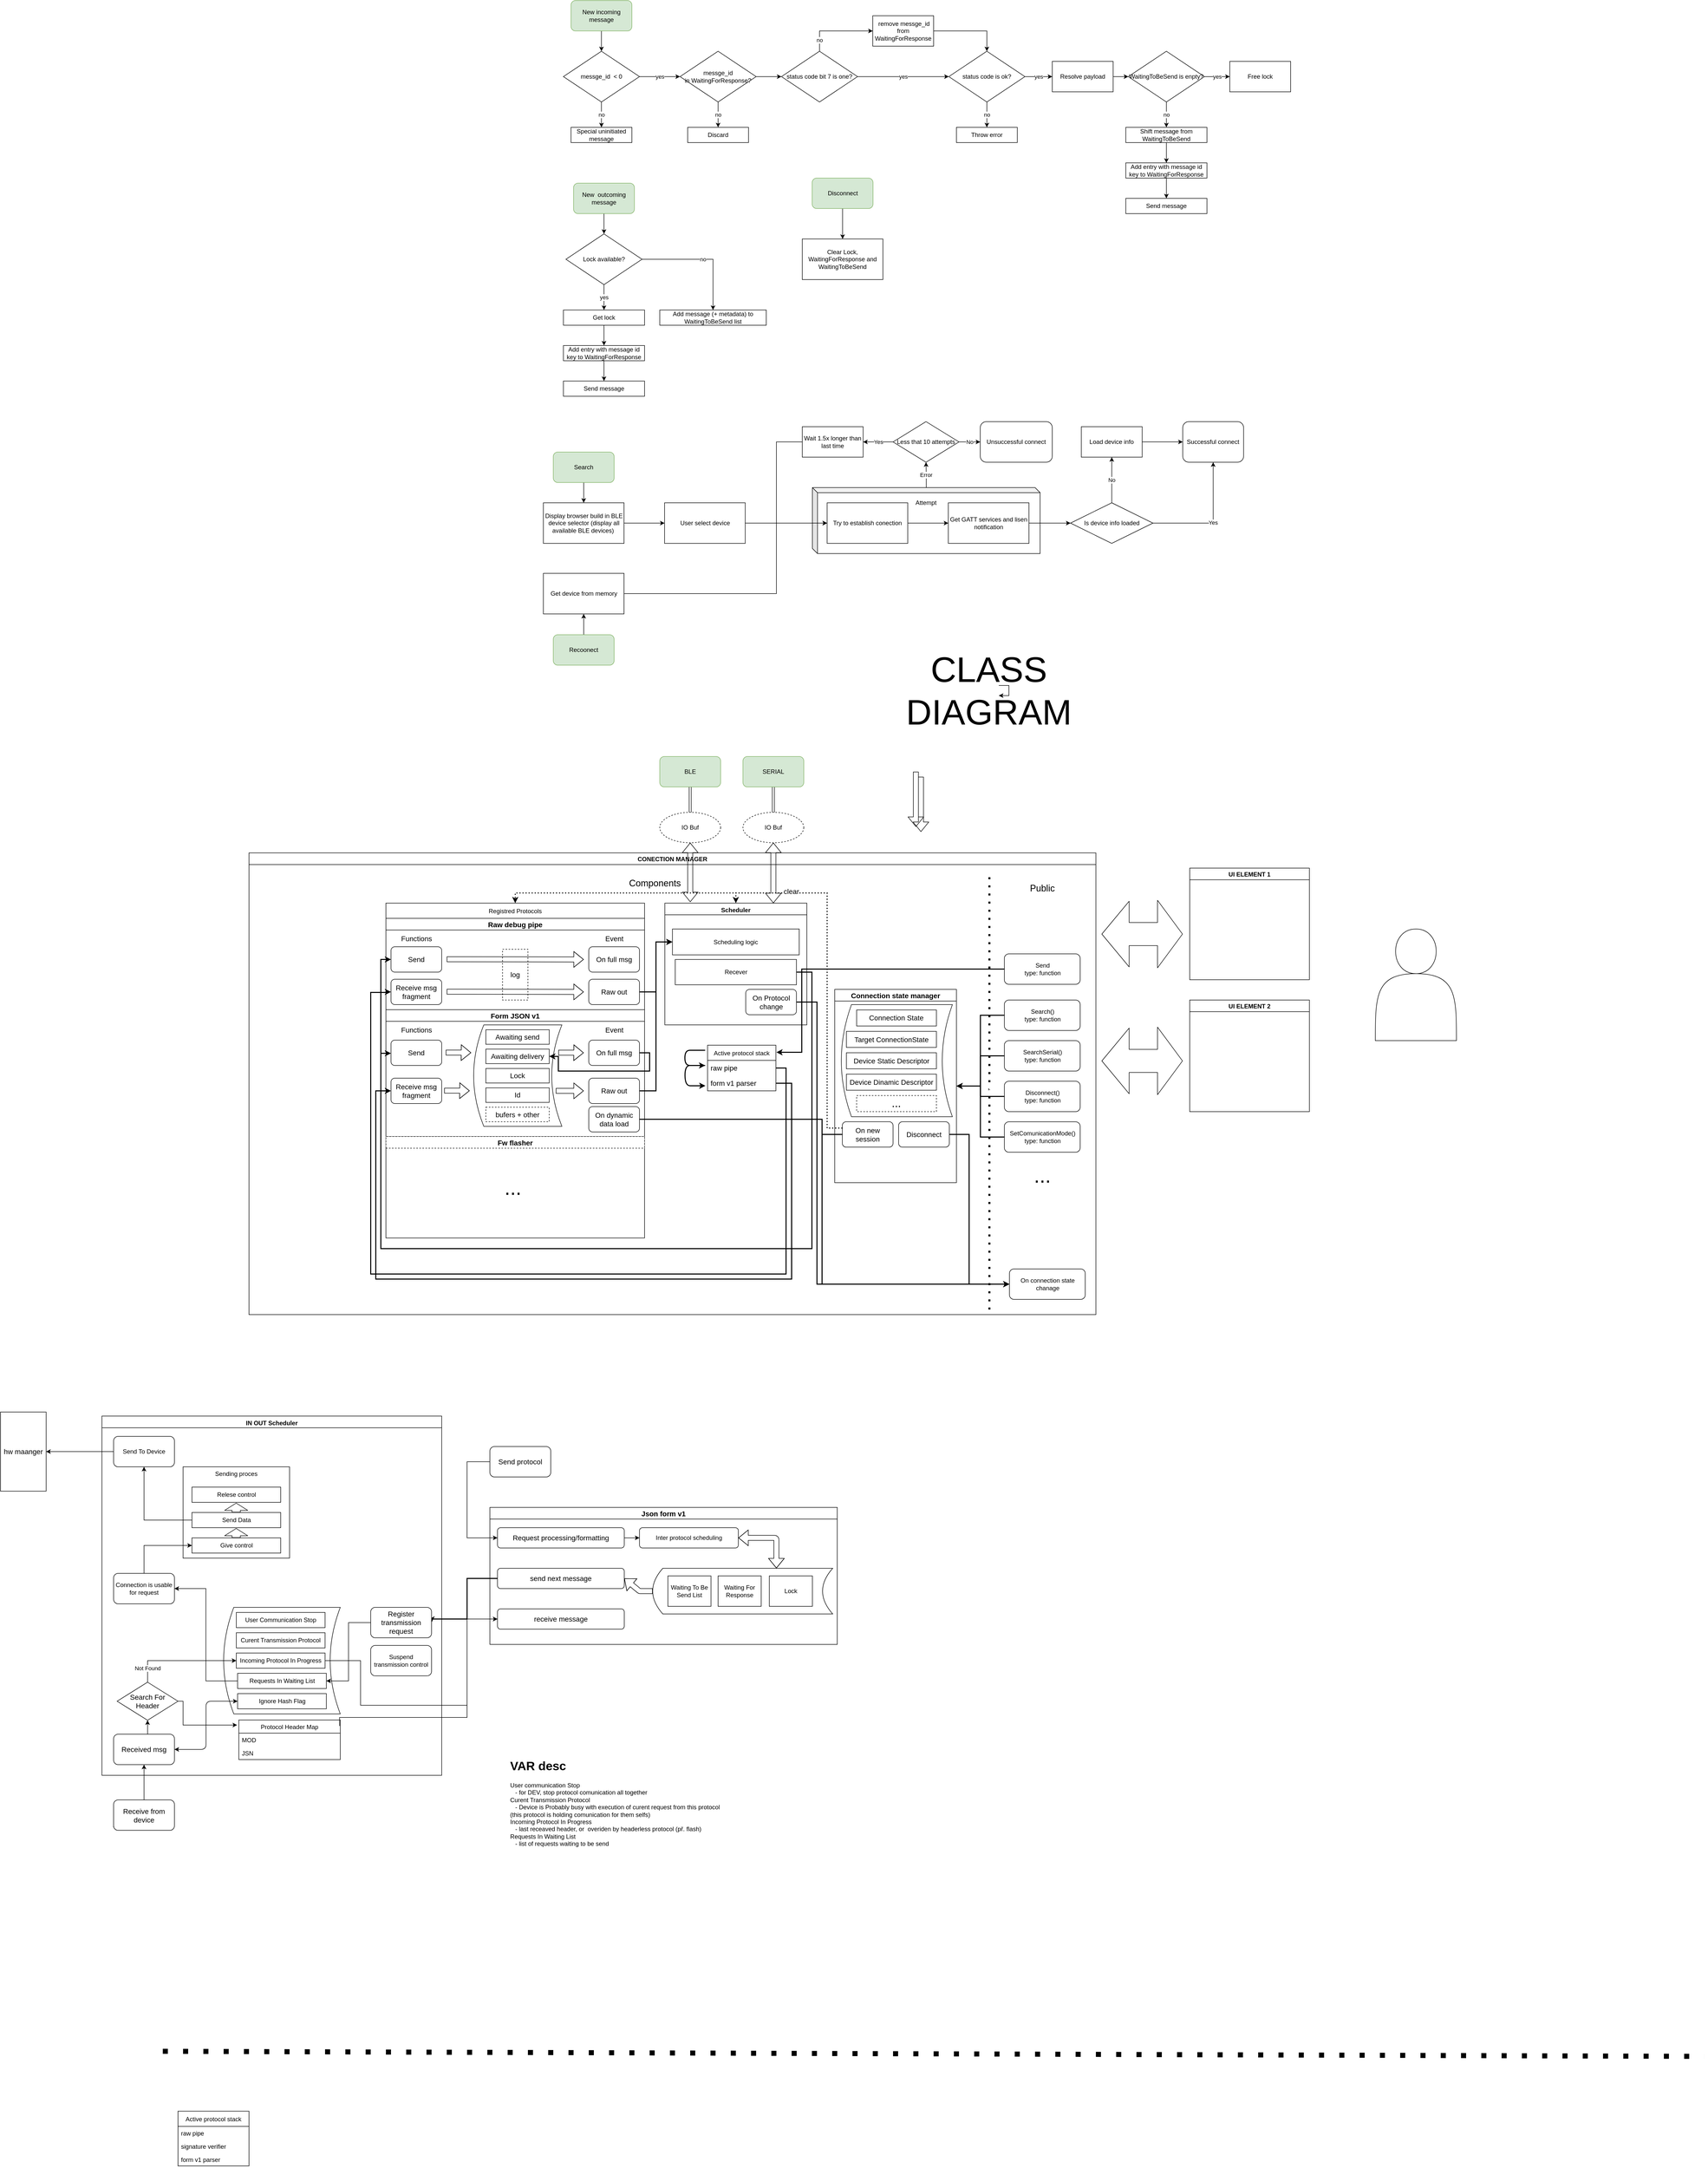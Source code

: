 <mxfile version="14.4.2" type="github">
  <diagram id="C5RBs43oDa-KdzZeNtuy" name="Page-1">
    <mxGraphModel dx="2331" dy="378" grid="1" gridSize="10" guides="1" tooltips="1" connect="1" arrows="1" fold="1" page="1" pageScale="1" pageWidth="827" pageHeight="1169" math="0" shadow="0">
      <root>
        <mxCell id="WIyWlLk6GJQsqaUBKTNV-0" />
        <mxCell id="WIyWlLk6GJQsqaUBKTNV-1" parent="WIyWlLk6GJQsqaUBKTNV-0" />
        <mxCell id="lvy2lMZmZ3CIqMIN97Mz-41" value="Active protocol stack" style="swimlane;fontStyle=0;childLayout=stackLayout;horizontal=1;startSize=30;fillColor=none;horizontalStack=0;resizeParent=1;resizeParentMax=0;resizeLast=0;collapsible=1;marginBottom=0;" parent="WIyWlLk6GJQsqaUBKTNV-1" vertex="1">
          <mxGeometry x="-700" y="4200" width="140" height="108" as="geometry" />
        </mxCell>
        <mxCell id="lvy2lMZmZ3CIqMIN97Mz-42" value="raw pipe" style="text;strokeColor=none;fillColor=none;align=left;verticalAlign=top;spacingLeft=4;spacingRight=4;overflow=hidden;rotatable=0;points=[[0,0.5],[1,0.5]];portConstraint=eastwest;" parent="lvy2lMZmZ3CIqMIN97Mz-41" vertex="1">
          <mxGeometry y="30" width="140" height="26" as="geometry" />
        </mxCell>
        <mxCell id="lvy2lMZmZ3CIqMIN97Mz-45" value="signature verifier" style="text;strokeColor=none;fillColor=none;align=left;verticalAlign=top;spacingLeft=4;spacingRight=4;overflow=hidden;rotatable=0;points=[[0,0.5],[1,0.5]];portConstraint=eastwest;" parent="lvy2lMZmZ3CIqMIN97Mz-41" vertex="1">
          <mxGeometry y="56" width="140" height="26" as="geometry" />
        </mxCell>
        <mxCell id="lvy2lMZmZ3CIqMIN97Mz-43" value="form v1 parser" style="text;strokeColor=none;fillColor=none;align=left;verticalAlign=top;spacingLeft=4;spacingRight=4;overflow=hidden;rotatable=0;points=[[0,0.5],[1,0.5]];portConstraint=eastwest;" parent="lvy2lMZmZ3CIqMIN97Mz-41" vertex="1">
          <mxGeometry y="82" width="140" height="26" as="geometry" />
        </mxCell>
        <mxCell id="F4NEJMLzwADMv4_Ogzno-10" value="Error" style="edgeStyle=orthogonalEdgeStyle;rounded=0;orthogonalLoop=1;jettySize=auto;html=1;entryX=0.5;entryY=1;entryDx=0;entryDy=0;" parent="WIyWlLk6GJQsqaUBKTNV-1" source="F4NEJMLzwADMv4_Ogzno-6" target="F4NEJMLzwADMv4_Ogzno-11" edge="1">
          <mxGeometry x="0.01" relative="1" as="geometry">
            <mxPoint x="775" y="950" as="targetPoint" />
            <Array as="points" />
            <mxPoint as="offset" />
          </mxGeometry>
        </mxCell>
        <mxCell id="F4NEJMLzwADMv4_Ogzno-6" value="" style="shape=cube;whiteSpace=wrap;html=1;boundedLbl=1;backgroundOutline=1;darkOpacity=0.05;darkOpacity2=0.1;size=10;" parent="WIyWlLk6GJQsqaUBKTNV-1" vertex="1">
          <mxGeometry x="551" y="1000" width="449" height="130" as="geometry" />
        </mxCell>
        <mxCell id="9E-DVvD8XDIGVB_MegTr-2" value="" style="edgeStyle=orthogonalEdgeStyle;rounded=0;orthogonalLoop=1;jettySize=auto;html=1;entryX=0.5;entryY=0;entryDx=0;entryDy=0;" parent="WIyWlLk6GJQsqaUBKTNV-1" source="9E-DVvD8XDIGVB_MegTr-0" target="9E-DVvD8XDIGVB_MegTr-3" edge="1">
          <mxGeometry relative="1" as="geometry">
            <mxPoint x="140" y="530" as="targetPoint" />
          </mxGeometry>
        </mxCell>
        <mxCell id="9E-DVvD8XDIGVB_MegTr-0" value="New&amp;nbsp; outcoming message" style="rounded=1;whiteSpace=wrap;html=1;fillColor=#d5e8d4;strokeColor=#82b366;" parent="WIyWlLk6GJQsqaUBKTNV-1" vertex="1">
          <mxGeometry x="80" y="400" width="120" height="60" as="geometry" />
        </mxCell>
        <mxCell id="9E-DVvD8XDIGVB_MegTr-7" value="yes" style="edgeStyle=orthogonalEdgeStyle;rounded=0;orthogonalLoop=1;jettySize=auto;html=1;" parent="WIyWlLk6GJQsqaUBKTNV-1" source="9E-DVvD8XDIGVB_MegTr-3" target="9E-DVvD8XDIGVB_MegTr-6" edge="1">
          <mxGeometry relative="1" as="geometry" />
        </mxCell>
        <mxCell id="9E-DVvD8XDIGVB_MegTr-14" value="no" style="edgeStyle=orthogonalEdgeStyle;rounded=0;orthogonalLoop=1;jettySize=auto;html=1;" parent="WIyWlLk6GJQsqaUBKTNV-1" source="9E-DVvD8XDIGVB_MegTr-3" target="9E-DVvD8XDIGVB_MegTr-13" edge="1">
          <mxGeometry relative="1" as="geometry" />
        </mxCell>
        <mxCell id="9E-DVvD8XDIGVB_MegTr-3" value="Lock available?" style="rhombus;whiteSpace=wrap;html=1;" parent="WIyWlLk6GJQsqaUBKTNV-1" vertex="1">
          <mxGeometry x="65" y="500" width="150" height="100" as="geometry" />
        </mxCell>
        <mxCell id="9E-DVvD8XDIGVB_MegTr-11" value="" style="edgeStyle=orthogonalEdgeStyle;rounded=0;orthogonalLoop=1;jettySize=auto;html=1;" parent="WIyWlLk6GJQsqaUBKTNV-1" source="9E-DVvD8XDIGVB_MegTr-6" target="9E-DVvD8XDIGVB_MegTr-9" edge="1">
          <mxGeometry relative="1" as="geometry" />
        </mxCell>
        <mxCell id="9E-DVvD8XDIGVB_MegTr-6" value="Get lock" style="whiteSpace=wrap;html=1;" parent="WIyWlLk6GJQsqaUBKTNV-1" vertex="1">
          <mxGeometry x="60" y="650" width="160" height="30" as="geometry" />
        </mxCell>
        <mxCell id="9E-DVvD8XDIGVB_MegTr-8" value="Send message" style="whiteSpace=wrap;html=1;" parent="WIyWlLk6GJQsqaUBKTNV-1" vertex="1">
          <mxGeometry x="60" y="790" width="160" height="30" as="geometry" />
        </mxCell>
        <mxCell id="9E-DVvD8XDIGVB_MegTr-12" value="" style="edgeStyle=orthogonalEdgeStyle;rounded=0;orthogonalLoop=1;jettySize=auto;html=1;" parent="WIyWlLk6GJQsqaUBKTNV-1" source="9E-DVvD8XDIGVB_MegTr-9" target="9E-DVvD8XDIGVB_MegTr-8" edge="1">
          <mxGeometry relative="1" as="geometry" />
        </mxCell>
        <mxCell id="9E-DVvD8XDIGVB_MegTr-9" value="Add entry with message id key to WaitingForResponse" style="whiteSpace=wrap;html=1;" parent="WIyWlLk6GJQsqaUBKTNV-1" vertex="1">
          <mxGeometry x="60" y="720" width="160" height="30" as="geometry" />
        </mxCell>
        <mxCell id="9E-DVvD8XDIGVB_MegTr-13" value="Add message (+ metadata) to WaitingToBeSend list" style="whiteSpace=wrap;html=1;" parent="WIyWlLk6GJQsqaUBKTNV-1" vertex="1">
          <mxGeometry x="250" y="650" width="210" height="30" as="geometry" />
        </mxCell>
        <mxCell id="9E-DVvD8XDIGVB_MegTr-15" value="" style="edgeStyle=orthogonalEdgeStyle;rounded=0;orthogonalLoop=1;jettySize=auto;html=1;entryX=0.5;entryY=0;entryDx=0;entryDy=0;" parent="WIyWlLk6GJQsqaUBKTNV-1" source="9E-DVvD8XDIGVB_MegTr-16" target="9E-DVvD8XDIGVB_MegTr-19" edge="1">
          <mxGeometry relative="1" as="geometry">
            <mxPoint x="135" y="170" as="targetPoint" />
          </mxGeometry>
        </mxCell>
        <mxCell id="9E-DVvD8XDIGVB_MegTr-16" value="New incoming message" style="rounded=1;whiteSpace=wrap;html=1;fillColor=#d5e8d4;strokeColor=#82b366;" parent="WIyWlLk6GJQsqaUBKTNV-1" vertex="1">
          <mxGeometry x="75" y="40" width="120" height="60" as="geometry" />
        </mxCell>
        <mxCell id="9E-DVvD8XDIGVB_MegTr-17" value="no" style="edgeStyle=orthogonalEdgeStyle;rounded=0;orthogonalLoop=1;jettySize=auto;html=1;" parent="WIyWlLk6GJQsqaUBKTNV-1" source="9E-DVvD8XDIGVB_MegTr-19" target="9E-DVvD8XDIGVB_MegTr-21" edge="1">
          <mxGeometry relative="1" as="geometry" />
        </mxCell>
        <mxCell id="9E-DVvD8XDIGVB_MegTr-28" value="yes" style="edgeStyle=orthogonalEdgeStyle;rounded=0;orthogonalLoop=1;jettySize=auto;html=1;" parent="WIyWlLk6GJQsqaUBKTNV-1" source="9E-DVvD8XDIGVB_MegTr-19" target="9E-DVvD8XDIGVB_MegTr-27" edge="1">
          <mxGeometry relative="1" as="geometry" />
        </mxCell>
        <mxCell id="9E-DVvD8XDIGVB_MegTr-19" value="messge_id&amp;nbsp; &amp;lt; 0" style="rhombus;whiteSpace=wrap;html=1;" parent="WIyWlLk6GJQsqaUBKTNV-1" vertex="1">
          <mxGeometry x="60" y="140" width="150" height="100" as="geometry" />
        </mxCell>
        <mxCell id="9E-DVvD8XDIGVB_MegTr-21" value="Special uninitiated message" style="whiteSpace=wrap;html=1;" parent="WIyWlLk6GJQsqaUBKTNV-1" vertex="1">
          <mxGeometry x="75" y="290" width="120" height="30" as="geometry" />
        </mxCell>
        <mxCell id="9E-DVvD8XDIGVB_MegTr-30" value="no" style="edgeStyle=orthogonalEdgeStyle;rounded=0;orthogonalLoop=1;jettySize=auto;html=1;" parent="WIyWlLk6GJQsqaUBKTNV-1" source="9E-DVvD8XDIGVB_MegTr-27" target="9E-DVvD8XDIGVB_MegTr-29" edge="1">
          <mxGeometry relative="1" as="geometry" />
        </mxCell>
        <mxCell id="9E-DVvD8XDIGVB_MegTr-64" value="" style="edgeStyle=orthogonalEdgeStyle;rounded=0;orthogonalLoop=1;jettySize=auto;html=1;" parent="WIyWlLk6GJQsqaUBKTNV-1" source="9E-DVvD8XDIGVB_MegTr-27" target="9E-DVvD8XDIGVB_MegTr-63" edge="1">
          <mxGeometry relative="1" as="geometry" />
        </mxCell>
        <mxCell id="9E-DVvD8XDIGVB_MegTr-27" value="&lt;span&gt;messge_id in&amp;nbsp;&lt;/span&gt;WaitingForResponse?" style="rhombus;whiteSpace=wrap;html=1;" parent="WIyWlLk6GJQsqaUBKTNV-1" vertex="1">
          <mxGeometry x="290" y="140" width="150" height="100" as="geometry" />
        </mxCell>
        <mxCell id="9E-DVvD8XDIGVB_MegTr-29" value="Discard" style="whiteSpace=wrap;html=1;" parent="WIyWlLk6GJQsqaUBKTNV-1" vertex="1">
          <mxGeometry x="305" y="290" width="120" height="30" as="geometry" />
        </mxCell>
        <mxCell id="9E-DVvD8XDIGVB_MegTr-34" value="no" style="edgeStyle=orthogonalEdgeStyle;rounded=0;orthogonalLoop=1;jettySize=auto;html=1;" parent="WIyWlLk6GJQsqaUBKTNV-1" source="9E-DVvD8XDIGVB_MegTr-31" target="9E-DVvD8XDIGVB_MegTr-33" edge="1">
          <mxGeometry relative="1" as="geometry" />
        </mxCell>
        <mxCell id="9E-DVvD8XDIGVB_MegTr-36" value="yes" style="edgeStyle=orthogonalEdgeStyle;rounded=0;orthogonalLoop=1;jettySize=auto;html=1;" parent="WIyWlLk6GJQsqaUBKTNV-1" source="9E-DVvD8XDIGVB_MegTr-31" target="9E-DVvD8XDIGVB_MegTr-35" edge="1">
          <mxGeometry relative="1" as="geometry" />
        </mxCell>
        <mxCell id="9E-DVvD8XDIGVB_MegTr-31" value="status code is ok?" style="rhombus;whiteSpace=wrap;html=1;" parent="WIyWlLk6GJQsqaUBKTNV-1" vertex="1">
          <mxGeometry x="820" y="140" width="150" height="100" as="geometry" />
        </mxCell>
        <mxCell id="9E-DVvD8XDIGVB_MegTr-33" value="Throw error" style="whiteSpace=wrap;html=1;" parent="WIyWlLk6GJQsqaUBKTNV-1" vertex="1">
          <mxGeometry x="835" y="290" width="120" height="30" as="geometry" />
        </mxCell>
        <mxCell id="9E-DVvD8XDIGVB_MegTr-45" value="" style="edgeStyle=orthogonalEdgeStyle;rounded=0;orthogonalLoop=1;jettySize=auto;html=1;" parent="WIyWlLk6GJQsqaUBKTNV-1" source="9E-DVvD8XDIGVB_MegTr-35" target="9E-DVvD8XDIGVB_MegTr-43" edge="1">
          <mxGeometry relative="1" as="geometry" />
        </mxCell>
        <mxCell id="9E-DVvD8XDIGVB_MegTr-35" value="Resolve payload" style="whiteSpace=wrap;html=1;" parent="WIyWlLk6GJQsqaUBKTNV-1" vertex="1">
          <mxGeometry x="1024" y="160" width="120" height="60" as="geometry" />
        </mxCell>
        <mxCell id="9E-DVvD8XDIGVB_MegTr-39" value="" style="edgeStyle=orthogonalEdgeStyle;rounded=0;orthogonalLoop=1;jettySize=auto;html=1;" parent="WIyWlLk6GJQsqaUBKTNV-1" source="9E-DVvD8XDIGVB_MegTr-37" target="9E-DVvD8XDIGVB_MegTr-31" edge="1">
          <mxGeometry relative="1" as="geometry" />
        </mxCell>
        <mxCell id="9E-DVvD8XDIGVB_MegTr-37" value="&amp;nbsp;remove messge_id from WaitingForResponse" style="whiteSpace=wrap;html=1;" parent="WIyWlLk6GJQsqaUBKTNV-1" vertex="1">
          <mxGeometry x="670" y="70" width="120" height="60" as="geometry" />
        </mxCell>
        <mxCell id="9E-DVvD8XDIGVB_MegTr-56" value="no" style="edgeStyle=orthogonalEdgeStyle;rounded=0;orthogonalLoop=1;jettySize=auto;html=1;" parent="WIyWlLk6GJQsqaUBKTNV-1" source="9E-DVvD8XDIGVB_MegTr-43" target="9E-DVvD8XDIGVB_MegTr-54" edge="1">
          <mxGeometry relative="1" as="geometry" />
        </mxCell>
        <mxCell id="9E-DVvD8XDIGVB_MegTr-61" value="yes" style="edgeStyle=orthogonalEdgeStyle;rounded=0;orthogonalLoop=1;jettySize=auto;html=1;" parent="WIyWlLk6GJQsqaUBKTNV-1" source="9E-DVvD8XDIGVB_MegTr-43" target="9E-DVvD8XDIGVB_MegTr-60" edge="1">
          <mxGeometry relative="1" as="geometry" />
        </mxCell>
        <mxCell id="9E-DVvD8XDIGVB_MegTr-43" value="&lt;span&gt;WaitingToBeSend is enpty?&lt;/span&gt;" style="rhombus;whiteSpace=wrap;html=1;" parent="WIyWlLk6GJQsqaUBKTNV-1" vertex="1">
          <mxGeometry x="1174" y="140" width="150" height="100" as="geometry" />
        </mxCell>
        <mxCell id="9E-DVvD8XDIGVB_MegTr-50" value="Send message" style="whiteSpace=wrap;html=1;" parent="WIyWlLk6GJQsqaUBKTNV-1" vertex="1">
          <mxGeometry x="1169" y="430" width="160" height="30" as="geometry" />
        </mxCell>
        <mxCell id="9E-DVvD8XDIGVB_MegTr-51" value="" style="edgeStyle=orthogonalEdgeStyle;rounded=0;orthogonalLoop=1;jettySize=auto;html=1;" parent="WIyWlLk6GJQsqaUBKTNV-1" source="9E-DVvD8XDIGVB_MegTr-52" target="9E-DVvD8XDIGVB_MegTr-50" edge="1">
          <mxGeometry relative="1" as="geometry" />
        </mxCell>
        <mxCell id="9E-DVvD8XDIGVB_MegTr-52" value="Add entry with message id key to WaitingForResponse" style="whiteSpace=wrap;html=1;" parent="WIyWlLk6GJQsqaUBKTNV-1" vertex="1">
          <mxGeometry x="1169" y="360" width="160" height="30" as="geometry" />
        </mxCell>
        <mxCell id="9E-DVvD8XDIGVB_MegTr-57" value="" style="edgeStyle=orthogonalEdgeStyle;rounded=0;orthogonalLoop=1;jettySize=auto;html=1;" parent="WIyWlLk6GJQsqaUBKTNV-1" source="9E-DVvD8XDIGVB_MegTr-54" target="9E-DVvD8XDIGVB_MegTr-52" edge="1">
          <mxGeometry relative="1" as="geometry" />
        </mxCell>
        <mxCell id="9E-DVvD8XDIGVB_MegTr-54" value="Shift message from WaitingToBeSend" style="whiteSpace=wrap;html=1;" parent="WIyWlLk6GJQsqaUBKTNV-1" vertex="1">
          <mxGeometry x="1169" y="290" width="160" height="30" as="geometry" />
        </mxCell>
        <mxCell id="9E-DVvD8XDIGVB_MegTr-60" value="Free lock" style="whiteSpace=wrap;html=1;" parent="WIyWlLk6GJQsqaUBKTNV-1" vertex="1">
          <mxGeometry x="1374" y="160" width="120" height="60" as="geometry" />
        </mxCell>
        <mxCell id="9E-DVvD8XDIGVB_MegTr-70" value="" style="edgeStyle=orthogonalEdgeStyle;rounded=0;orthogonalLoop=1;jettySize=auto;html=1;" parent="WIyWlLk6GJQsqaUBKTNV-1" source="9E-DVvD8XDIGVB_MegTr-62" target="9E-DVvD8XDIGVB_MegTr-69" edge="1">
          <mxGeometry relative="1" as="geometry" />
        </mxCell>
        <mxCell id="9E-DVvD8XDIGVB_MegTr-62" value="Disconnect" style="rounded=1;whiteSpace=wrap;html=1;fillColor=#d5e8d4;strokeColor=#82b366;" parent="WIyWlLk6GJQsqaUBKTNV-1" vertex="1">
          <mxGeometry x="550.5" y="390" width="120" height="60" as="geometry" />
        </mxCell>
        <mxCell id="9E-DVvD8XDIGVB_MegTr-67" value="yes" style="edgeStyle=orthogonalEdgeStyle;rounded=0;orthogonalLoop=1;jettySize=auto;html=1;entryX=0;entryY=0.5;entryDx=0;entryDy=0;" parent="WIyWlLk6GJQsqaUBKTNV-1" source="9E-DVvD8XDIGVB_MegTr-63" target="9E-DVvD8XDIGVB_MegTr-31" edge="1">
          <mxGeometry relative="1" as="geometry" />
        </mxCell>
        <mxCell id="9E-DVvD8XDIGVB_MegTr-68" value="no" style="edgeStyle=orthogonalEdgeStyle;rounded=0;orthogonalLoop=1;jettySize=auto;html=1;entryX=0;entryY=0.5;entryDx=0;entryDy=0;exitX=0.443;exitY=0.078;exitDx=0;exitDy=0;exitPerimeter=0;" parent="WIyWlLk6GJQsqaUBKTNV-1" source="9E-DVvD8XDIGVB_MegTr-63" target="9E-DVvD8XDIGVB_MegTr-37" edge="1">
          <mxGeometry relative="1" as="geometry">
            <Array as="points">
              <mxPoint x="557" y="190" />
              <mxPoint x="565" y="190" />
              <mxPoint x="565" y="100" />
            </Array>
          </mxGeometry>
        </mxCell>
        <mxCell id="9E-DVvD8XDIGVB_MegTr-63" value="status code bit 7 is one?" style="rhombus;whiteSpace=wrap;html=1;" parent="WIyWlLk6GJQsqaUBKTNV-1" vertex="1">
          <mxGeometry x="490" y="140" width="150" height="100" as="geometry" />
        </mxCell>
        <mxCell id="9E-DVvD8XDIGVB_MegTr-69" value="Clear Lock, WaitingForResponse and WaitingToBeSend" style="whiteSpace=wrap;html=1;" parent="WIyWlLk6GJQsqaUBKTNV-1" vertex="1">
          <mxGeometry x="531" y="510" width="159" height="80" as="geometry" />
        </mxCell>
        <mxCell id="F4NEJMLzwADMv4_Ogzno-17" value="" style="edgeStyle=orthogonalEdgeStyle;rounded=0;orthogonalLoop=1;jettySize=auto;html=1;" parent="WIyWlLk6GJQsqaUBKTNV-1" source="F4NEJMLzwADMv4_Ogzno-0" target="F4NEJMLzwADMv4_Ogzno-1" edge="1">
          <mxGeometry relative="1" as="geometry" />
        </mxCell>
        <mxCell id="F4NEJMLzwADMv4_Ogzno-0" value="Search" style="rounded=1;whiteSpace=wrap;html=1;fillColor=#d5e8d4;strokeColor=#82b366;" parent="WIyWlLk6GJQsqaUBKTNV-1" vertex="1">
          <mxGeometry x="40" y="930" width="120" height="60" as="geometry" />
        </mxCell>
        <mxCell id="F4NEJMLzwADMv4_Ogzno-3" value="" style="edgeStyle=orthogonalEdgeStyle;rounded=0;orthogonalLoop=1;jettySize=auto;html=1;" parent="WIyWlLk6GJQsqaUBKTNV-1" source="F4NEJMLzwADMv4_Ogzno-1" target="F4NEJMLzwADMv4_Ogzno-2" edge="1">
          <mxGeometry relative="1" as="geometry" />
        </mxCell>
        <mxCell id="F4NEJMLzwADMv4_Ogzno-1" value="Display browser build in BLE device selector (display all available BLE devices)&amp;nbsp;" style="whiteSpace=wrap;html=1;" parent="WIyWlLk6GJQsqaUBKTNV-1" vertex="1">
          <mxGeometry x="20.5" y="1030" width="159" height="80" as="geometry" />
        </mxCell>
        <mxCell id="F4NEJMLzwADMv4_Ogzno-5" value="" style="edgeStyle=orthogonalEdgeStyle;rounded=0;orthogonalLoop=1;jettySize=auto;html=1;" parent="WIyWlLk6GJQsqaUBKTNV-1" source="F4NEJMLzwADMv4_Ogzno-2" target="F4NEJMLzwADMv4_Ogzno-4" edge="1">
          <mxGeometry relative="1" as="geometry" />
        </mxCell>
        <mxCell id="F4NEJMLzwADMv4_Ogzno-2" value="User select device" style="whiteSpace=wrap;html=1;" parent="WIyWlLk6GJQsqaUBKTNV-1" vertex="1">
          <mxGeometry x="259.5" y="1030" width="159" height="80" as="geometry" />
        </mxCell>
        <mxCell id="F4NEJMLzwADMv4_Ogzno-8" value="" style="edgeStyle=orthogonalEdgeStyle;rounded=0;orthogonalLoop=1;jettySize=auto;html=1;" parent="WIyWlLk6GJQsqaUBKTNV-1" source="F4NEJMLzwADMv4_Ogzno-4" target="F4NEJMLzwADMv4_Ogzno-7" edge="1">
          <mxGeometry relative="1" as="geometry" />
        </mxCell>
        <mxCell id="F4NEJMLzwADMv4_Ogzno-4" value="Try to establish conection" style="whiteSpace=wrap;html=1;" parent="WIyWlLk6GJQsqaUBKTNV-1" vertex="1">
          <mxGeometry x="580" y="1030" width="159" height="80" as="geometry" />
        </mxCell>
        <mxCell id="F4NEJMLzwADMv4_Ogzno-26" value="" style="edgeStyle=orthogonalEdgeStyle;rounded=0;orthogonalLoop=1;jettySize=auto;html=1;" parent="WIyWlLk6GJQsqaUBKTNV-1" source="F4NEJMLzwADMv4_Ogzno-7" target="F4NEJMLzwADMv4_Ogzno-25" edge="1">
          <mxGeometry relative="1" as="geometry" />
        </mxCell>
        <mxCell id="F4NEJMLzwADMv4_Ogzno-7" value="Get GATT services and lisen notification" style="whiteSpace=wrap;html=1;" parent="WIyWlLk6GJQsqaUBKTNV-1" vertex="1">
          <mxGeometry x="819" y="1030" width="159" height="80" as="geometry" />
        </mxCell>
        <mxCell id="F4NEJMLzwADMv4_Ogzno-13" value="Yes" style="edgeStyle=orthogonalEdgeStyle;rounded=0;orthogonalLoop=1;jettySize=auto;html=1;" parent="WIyWlLk6GJQsqaUBKTNV-1" source="F4NEJMLzwADMv4_Ogzno-11" target="F4NEJMLzwADMv4_Ogzno-12" edge="1">
          <mxGeometry relative="1" as="geometry" />
        </mxCell>
        <mxCell id="F4NEJMLzwADMv4_Ogzno-16" value="No" style="edgeStyle=orthogonalEdgeStyle;rounded=0;orthogonalLoop=1;jettySize=auto;html=1;" parent="WIyWlLk6GJQsqaUBKTNV-1" source="F4NEJMLzwADMv4_Ogzno-11" target="F4NEJMLzwADMv4_Ogzno-15" edge="1">
          <mxGeometry relative="1" as="geometry" />
        </mxCell>
        <mxCell id="F4NEJMLzwADMv4_Ogzno-11" value="Less that 10 attempts" style="rhombus;whiteSpace=wrap;html=1;" parent="WIyWlLk6GJQsqaUBKTNV-1" vertex="1">
          <mxGeometry x="710" y="870" width="130" height="80" as="geometry" />
        </mxCell>
        <mxCell id="F4NEJMLzwADMv4_Ogzno-14" style="edgeStyle=orthogonalEdgeStyle;rounded=0;orthogonalLoop=1;jettySize=auto;html=1;entryX=0;entryY=0.5;entryDx=0;entryDy=0;" parent="WIyWlLk6GJQsqaUBKTNV-1" source="F4NEJMLzwADMv4_Ogzno-12" target="F4NEJMLzwADMv4_Ogzno-4" edge="1">
          <mxGeometry relative="1" as="geometry">
            <Array as="points">
              <mxPoint x="480" y="910" />
              <mxPoint x="480" y="1070" />
            </Array>
          </mxGeometry>
        </mxCell>
        <mxCell id="F4NEJMLzwADMv4_Ogzno-12" value="Wait 1.5x longer than last time" style="whiteSpace=wrap;html=1;" parent="WIyWlLk6GJQsqaUBKTNV-1" vertex="1">
          <mxGeometry x="531" y="880" width="120" height="60" as="geometry" />
        </mxCell>
        <mxCell id="F4NEJMLzwADMv4_Ogzno-15" value="Unsuccessful connect" style="rounded=1;whiteSpace=wrap;html=1;fontFamily=Helvetica;fontSize=12;fontColor=#000000;align=center;strokeColor=#000000;fillColor=#ffffff;" parent="WIyWlLk6GJQsqaUBKTNV-1" vertex="1">
          <mxGeometry x="882" y="870" width="142" height="80" as="geometry" />
        </mxCell>
        <mxCell id="F4NEJMLzwADMv4_Ogzno-21" value="" style="edgeStyle=orthogonalEdgeStyle;rounded=0;orthogonalLoop=1;jettySize=auto;html=1;" parent="WIyWlLk6GJQsqaUBKTNV-1" source="F4NEJMLzwADMv4_Ogzno-18" target="F4NEJMLzwADMv4_Ogzno-19" edge="1">
          <mxGeometry relative="1" as="geometry" />
        </mxCell>
        <mxCell id="F4NEJMLzwADMv4_Ogzno-18" value="Recoonect" style="rounded=1;whiteSpace=wrap;html=1;fillColor=#d5e8d4;strokeColor=#82b366;" parent="WIyWlLk6GJQsqaUBKTNV-1" vertex="1">
          <mxGeometry x="40" y="1290" width="120" height="60" as="geometry" />
        </mxCell>
        <mxCell id="F4NEJMLzwADMv4_Ogzno-22" style="edgeStyle=orthogonalEdgeStyle;rounded=0;orthogonalLoop=1;jettySize=auto;html=1;entryX=0;entryY=0.5;entryDx=0;entryDy=0;" parent="WIyWlLk6GJQsqaUBKTNV-1" source="F4NEJMLzwADMv4_Ogzno-19" target="F4NEJMLzwADMv4_Ogzno-4" edge="1">
          <mxGeometry relative="1" as="geometry">
            <Array as="points">
              <mxPoint x="480" y="1209" />
              <mxPoint x="480" y="1070" />
            </Array>
          </mxGeometry>
        </mxCell>
        <mxCell id="F4NEJMLzwADMv4_Ogzno-19" value="Get device from memory" style="whiteSpace=wrap;html=1;" parent="WIyWlLk6GJQsqaUBKTNV-1" vertex="1">
          <mxGeometry x="20.5" y="1169" width="159" height="80" as="geometry" />
        </mxCell>
        <mxCell id="F4NEJMLzwADMv4_Ogzno-28" value="No" style="edgeStyle=orthogonalEdgeStyle;rounded=0;orthogonalLoop=1;jettySize=auto;html=1;" parent="WIyWlLk6GJQsqaUBKTNV-1" source="F4NEJMLzwADMv4_Ogzno-25" target="F4NEJMLzwADMv4_Ogzno-27" edge="1">
          <mxGeometry relative="1" as="geometry" />
        </mxCell>
        <mxCell id="F4NEJMLzwADMv4_Ogzno-32" value="Yes" style="edgeStyle=orthogonalEdgeStyle;rounded=0;orthogonalLoop=1;jettySize=auto;html=1;entryX=0.5;entryY=1;entryDx=0;entryDy=0;" parent="WIyWlLk6GJQsqaUBKTNV-1" source="F4NEJMLzwADMv4_Ogzno-25" target="F4NEJMLzwADMv4_Ogzno-29" edge="1">
          <mxGeometry relative="1" as="geometry" />
        </mxCell>
        <mxCell id="F4NEJMLzwADMv4_Ogzno-25" value="Is device info loaded" style="rhombus;whiteSpace=wrap;html=1;" parent="WIyWlLk6GJQsqaUBKTNV-1" vertex="1">
          <mxGeometry x="1060" y="1030" width="162.5" height="80" as="geometry" />
        </mxCell>
        <mxCell id="F4NEJMLzwADMv4_Ogzno-30" value="" style="edgeStyle=orthogonalEdgeStyle;rounded=0;orthogonalLoop=1;jettySize=auto;html=1;" parent="WIyWlLk6GJQsqaUBKTNV-1" source="F4NEJMLzwADMv4_Ogzno-27" target="F4NEJMLzwADMv4_Ogzno-29" edge="1">
          <mxGeometry relative="1" as="geometry" />
        </mxCell>
        <mxCell id="F4NEJMLzwADMv4_Ogzno-27" value="Load device info" style="whiteSpace=wrap;html=1;" parent="WIyWlLk6GJQsqaUBKTNV-1" vertex="1">
          <mxGeometry x="1081.25" y="880" width="120" height="60" as="geometry" />
        </mxCell>
        <mxCell id="F4NEJMLzwADMv4_Ogzno-29" value="&lt;span&gt;Successful connect&lt;/span&gt;" style="rounded=1;whiteSpace=wrap;html=1;fontFamily=Helvetica;fontSize=12;fontColor=#000000;align=center;strokeColor=#000000;fillColor=#ffffff;" parent="WIyWlLk6GJQsqaUBKTNV-1" vertex="1">
          <mxGeometry x="1281.25" y="870" width="120" height="80" as="geometry" />
        </mxCell>
        <mxCell id="F4NEJMLzwADMv4_Ogzno-33" value="Attempt" style="text;html=1;strokeColor=none;fillColor=none;align=center;verticalAlign=middle;whiteSpace=wrap;rounded=0;" parent="WIyWlLk6GJQsqaUBKTNV-1" vertex="1">
          <mxGeometry x="755" y="1020" width="40" height="20" as="geometry" />
        </mxCell>
        <mxCell id="jaVUkUkzj-2KPpZ6eJnQ-0" value="&lt;span style=&quot;font-size: 70px&quot;&gt;CLASS DIAGRAM&lt;/span&gt;" style="text;html=1;strokeColor=none;fillColor=none;align=center;verticalAlign=middle;whiteSpace=wrap;rounded=0;" parent="WIyWlLk6GJQsqaUBKTNV-1" vertex="1">
          <mxGeometry x="878.5" y="1390" width="40" height="20" as="geometry" />
        </mxCell>
        <mxCell id="jaVUkUkzj-2KPpZ6eJnQ-1" style="edgeStyle=orthogonalEdgeStyle;rounded=0;orthogonalLoop=1;jettySize=auto;html=1;" parent="WIyWlLk6GJQsqaUBKTNV-1" source="jaVUkUkzj-2KPpZ6eJnQ-0" target="jaVUkUkzj-2KPpZ6eJnQ-0" edge="1">
          <mxGeometry relative="1" as="geometry" />
        </mxCell>
        <mxCell id="lvy2lMZmZ3CIqMIN97Mz-18" value="" style="edgeStyle=orthogonalEdgeStyle;rounded=0;orthogonalLoop=1;jettySize=auto;html=1;shape=link;" parent="WIyWlLk6GJQsqaUBKTNV-1" source="lvy2lMZmZ3CIqMIN97Mz-5" target="lvy2lMZmZ3CIqMIN97Mz-17" edge="1">
          <mxGeometry relative="1" as="geometry" />
        </mxCell>
        <mxCell id="lvy2lMZmZ3CIqMIN97Mz-5" value="BLE" style="rounded=1;whiteSpace=wrap;html=1;fillColor=#d5e8d4;strokeColor=#82b366;" parent="WIyWlLk6GJQsqaUBKTNV-1" vertex="1">
          <mxGeometry x="250" y="1530" width="120" height="60" as="geometry" />
        </mxCell>
        <mxCell id="lvy2lMZmZ3CIqMIN97Mz-19" value="" style="edgeStyle=orthogonalEdgeStyle;rounded=0;orthogonalLoop=1;jettySize=auto;html=1;shape=link;" parent="WIyWlLk6GJQsqaUBKTNV-1" source="lvy2lMZmZ3CIqMIN97Mz-6" target="lvy2lMZmZ3CIqMIN97Mz-16" edge="1">
          <mxGeometry relative="1" as="geometry" />
        </mxCell>
        <mxCell id="lvy2lMZmZ3CIqMIN97Mz-6" value="SERIAL" style="rounded=1;whiteSpace=wrap;html=1;fillColor=#d5e8d4;strokeColor=#82b366;" parent="WIyWlLk6GJQsqaUBKTNV-1" vertex="1">
          <mxGeometry x="414" y="1530" width="120" height="60" as="geometry" />
        </mxCell>
        <mxCell id="lvy2lMZmZ3CIqMIN97Mz-8" value="CONECTION MANAGER" style="swimlane;startSize=23;" parent="WIyWlLk6GJQsqaUBKTNV-1" vertex="1">
          <mxGeometry x="-560" y="1720" width="1670" height="910" as="geometry">
            <mxRectangle x="80" y="1720" width="170" height="23" as="alternateBounds" />
          </mxGeometry>
        </mxCell>
        <mxCell id="lvy2lMZmZ3CIqMIN97Mz-283" style="edgeStyle=orthogonalEdgeStyle;rounded=0;orthogonalLoop=1;jettySize=auto;html=1;exitX=0;exitY=0.25;exitDx=0;exitDy=0;entryX=0.5;entryY=0;entryDx=0;entryDy=0;strokeWidth=2;fontSize=14;dashed=1;dashPattern=1 2;" parent="lvy2lMZmZ3CIqMIN97Mz-8" source="lvy2lMZmZ3CIqMIN97Mz-252" target="lvy2lMZmZ3CIqMIN97Mz-96" edge="1">
          <mxGeometry relative="1" as="geometry">
            <Array as="points">
              <mxPoint x="1140" y="542" />
              <mxPoint x="1140" y="79" />
              <mxPoint x="525" y="79" />
            </Array>
          </mxGeometry>
        </mxCell>
        <mxCell id="lvy2lMZmZ3CIqMIN97Mz-285" value="&amp;nbsp; &amp;nbsp; &amp;nbsp;&amp;nbsp;" style="edgeLabel;html=1;align=center;verticalAlign=middle;resizable=0;points=[];fontSize=14;" parent="lvy2lMZmZ3CIqMIN97Mz-283" vertex="1" connectable="0">
          <mxGeometry x="-0.037" y="2" relative="1" as="geometry">
            <mxPoint x="-16.57" y="-1" as="offset" />
          </mxGeometry>
        </mxCell>
        <mxCell id="lvy2lMZmZ3CIqMIN97Mz-33" value="Active protocol stack" style="swimlane;fontStyle=0;childLayout=stackLayout;horizontal=1;startSize=30;fillColor=none;horizontalStack=0;resizeParent=1;resizeParentMax=0;resizeLast=0;collapsible=1;marginBottom=0;fontSize=12;" parent="lvy2lMZmZ3CIqMIN97Mz-8" vertex="1">
          <mxGeometry x="904.25" y="379" width="134.75" height="90" as="geometry" />
        </mxCell>
        <mxCell id="lvy2lMZmZ3CIqMIN97Mz-34" value="raw pipe" style="text;strokeColor=none;fillColor=none;align=left;verticalAlign=top;spacingLeft=4;spacingRight=4;overflow=hidden;rotatable=0;points=[[0,0.5],[1,0.5]];portConstraint=eastwest;fontSize=14;" parent="lvy2lMZmZ3CIqMIN97Mz-33" vertex="1">
          <mxGeometry y="30" width="134.75" height="30" as="geometry" />
        </mxCell>
        <mxCell id="lvy2lMZmZ3CIqMIN97Mz-35" value="form v1 parser" style="text;strokeColor=none;fillColor=none;align=left;verticalAlign=top;spacingLeft=4;spacingRight=4;overflow=hidden;rotatable=0;points=[[0,0.5],[1,0.5]];portConstraint=eastwest;fontSize=14;" parent="lvy2lMZmZ3CIqMIN97Mz-33" vertex="1">
          <mxGeometry y="60" width="134.75" height="30" as="geometry" />
        </mxCell>
        <mxCell id="lvy2lMZmZ3CIqMIN97Mz-49" value="&lt;font style=&quot;font-size: 18px&quot;&gt;Public&lt;/font&gt;" style="text;html=1;align=center;verticalAlign=middle;resizable=0;points=[];autosize=1;" parent="lvy2lMZmZ3CIqMIN97Mz-8" vertex="1">
          <mxGeometry x="1534.25" y="60" width="60" height="20" as="geometry" />
        </mxCell>
        <mxCell id="lvy2lMZmZ3CIqMIN97Mz-221" style="edgeStyle=orthogonalEdgeStyle;rounded=0;orthogonalLoop=1;jettySize=auto;html=1;entryX=0;entryY=0.5;entryDx=0;entryDy=0;strokeWidth=2;fontSize=14;exitX=1;exitY=0.5;exitDx=0;exitDy=0;" parent="lvy2lMZmZ3CIqMIN97Mz-8" source="lvy2lMZmZ3CIqMIN97Mz-24" target="lvy2lMZmZ3CIqMIN97Mz-139" edge="1">
          <mxGeometry relative="1" as="geometry">
            <mxPoint x="1080" y="220" as="sourcePoint" />
            <Array as="points">
              <mxPoint x="1110" y="235" />
              <mxPoint x="1110" y="780" />
              <mxPoint x="260" y="780" />
              <mxPoint x="260" y="210" />
            </Array>
          </mxGeometry>
        </mxCell>
        <mxCell id="lvy2lMZmZ3CIqMIN97Mz-225" style="edgeStyle=orthogonalEdgeStyle;rounded=0;orthogonalLoop=1;jettySize=auto;html=1;exitX=0;exitY=0.5;exitDx=0;exitDy=0;entryX=1.007;entryY=0.156;entryDx=0;entryDy=0;strokeWidth=2;fontSize=14;entryPerimeter=0;" parent="lvy2lMZmZ3CIqMIN97Mz-8" source="lvy2lMZmZ3CIqMIN97Mz-52" target="lvy2lMZmZ3CIqMIN97Mz-33" edge="1">
          <mxGeometry relative="1" as="geometry">
            <Array as="points">
              <mxPoint x="1090" y="229" />
              <mxPoint x="1090" y="393" />
            </Array>
          </mxGeometry>
        </mxCell>
        <mxCell id="lvy2lMZmZ3CIqMIN97Mz-52" value="Send&lt;br&gt;type: function" style="rounded=1;whiteSpace=wrap;html=1;" parent="lvy2lMZmZ3CIqMIN97Mz-8" vertex="1">
          <mxGeometry x="1489.5" y="199" width="149.5" height="60" as="geometry" />
        </mxCell>
        <mxCell id="lvy2lMZmZ3CIqMIN97Mz-61" value="" style="curved=1;endArrow=classic;html=1;strokeWidth=2;" parent="lvy2lMZmZ3CIqMIN97Mz-8" edge="1">
          <mxGeometry width="50" height="50" relative="1" as="geometry">
            <mxPoint x="899.5" y="419" as="sourcePoint" />
            <mxPoint x="900" y="459" as="targetPoint" />
            <Array as="points">
              <mxPoint x="879.5" y="419" />
              <mxPoint x="859.5" y="419" />
              <mxPoint x="860" y="459" />
              <mxPoint x="880" y="459" />
            </Array>
          </mxGeometry>
        </mxCell>
        <mxCell id="lvy2lMZmZ3CIqMIN97Mz-77" value="" style="curved=1;endArrow=classic;html=1;strokeWidth=2;" parent="lvy2lMZmZ3CIqMIN97Mz-8" edge="1">
          <mxGeometry width="50" height="50" relative="1" as="geometry">
            <mxPoint x="899.5" y="389" as="sourcePoint" />
            <mxPoint x="899.5" y="419" as="targetPoint" />
            <Array as="points">
              <mxPoint x="879.5" y="389" />
              <mxPoint x="859.5" y="389" />
              <mxPoint x="859.5" y="419" />
              <mxPoint x="879.5" y="419" />
            </Array>
          </mxGeometry>
        </mxCell>
        <mxCell id="lvy2lMZmZ3CIqMIN97Mz-47" value="`" style="endArrow=none;dashed=1;html=1;dashPattern=1 3;strokeWidth=4;" parent="lvy2lMZmZ3CIqMIN97Mz-8" edge="1">
          <mxGeometry width="50" height="50" relative="1" as="geometry">
            <mxPoint x="1460" y="900" as="sourcePoint" />
            <mxPoint x="1460" y="40" as="targetPoint" />
          </mxGeometry>
        </mxCell>
        <mxCell id="lvy2lMZmZ3CIqMIN97Mz-96" value="Registred Protocols" style="swimlane;fontStyle=0;childLayout=stackLayout;horizontal=1;startSize=30;fillColor=none;horizontalStack=0;resizeParent=1;resizeParentMax=0;resizeLast=0;collapsible=1;marginBottom=0;fontSize=12;" parent="lvy2lMZmZ3CIqMIN97Mz-8" vertex="1">
          <mxGeometry x="270" y="99" width="510" height="660" as="geometry" />
        </mxCell>
        <mxCell id="lvy2lMZmZ3CIqMIN97Mz-106" value="Raw debug pipe" style="swimlane;fontSize=14;" parent="lvy2lMZmZ3CIqMIN97Mz-96" vertex="1">
          <mxGeometry y="30" width="510" height="180" as="geometry">
            <mxRectangle x="610" y="2338" width="140" height="23" as="alternateBounds" />
          </mxGeometry>
        </mxCell>
        <mxCell id="lvy2lMZmZ3CIqMIN97Mz-174" value="log" style="rounded=0;whiteSpace=wrap;html=1;fontSize=14;dashed=1;" parent="lvy2lMZmZ3CIqMIN97Mz-106" vertex="1">
          <mxGeometry x="230" y="61" width="50" height="100" as="geometry" />
        </mxCell>
        <mxCell id="lvy2lMZmZ3CIqMIN97Mz-139" value="Send" style="rounded=1;whiteSpace=wrap;html=1;fontSize=14;" parent="lvy2lMZmZ3CIqMIN97Mz-106" vertex="1">
          <mxGeometry x="10" y="56" width="100" height="50" as="geometry" />
        </mxCell>
        <mxCell id="lvy2lMZmZ3CIqMIN97Mz-140" value="Receive msg fragment" style="rounded=1;whiteSpace=wrap;html=1;fontSize=14;" parent="lvy2lMZmZ3CIqMIN97Mz-106" vertex="1">
          <mxGeometry x="10" y="120" width="100" height="50" as="geometry" />
        </mxCell>
        <mxCell id="lvy2lMZmZ3CIqMIN97Mz-150" value="Functions" style="text;html=1;align=center;verticalAlign=middle;resizable=0;points=[];autosize=1;fontSize=14;" parent="lvy2lMZmZ3CIqMIN97Mz-106" vertex="1">
          <mxGeometry x="20" y="30" width="80" height="20" as="geometry" />
        </mxCell>
        <mxCell id="lvy2lMZmZ3CIqMIN97Mz-161" value="On full msg" style="rounded=1;whiteSpace=wrap;html=1;fontSize=14;" parent="lvy2lMZmZ3CIqMIN97Mz-106" vertex="1">
          <mxGeometry x="400" y="56" width="100" height="50" as="geometry" />
        </mxCell>
        <mxCell id="lvy2lMZmZ3CIqMIN97Mz-162" value="Event" style="text;html=1;align=center;verticalAlign=middle;resizable=0;points=[];autosize=1;fontSize=14;" parent="lvy2lMZmZ3CIqMIN97Mz-106" vertex="1">
          <mxGeometry x="425" y="30" width="50" height="20" as="geometry" />
        </mxCell>
        <mxCell id="lvy2lMZmZ3CIqMIN97Mz-163" value="Raw out" style="rounded=1;whiteSpace=wrap;html=1;fontSize=14;" parent="lvy2lMZmZ3CIqMIN97Mz-106" vertex="1">
          <mxGeometry x="400" y="120" width="100" height="50" as="geometry" />
        </mxCell>
        <mxCell id="lvy2lMZmZ3CIqMIN97Mz-164" value="" style="shape=flexArrow;endArrow=classic;html=1;" parent="lvy2lMZmZ3CIqMIN97Mz-106" edge="1">
          <mxGeometry width="50" height="50" relative="1" as="geometry">
            <mxPoint x="120" y="80.66" as="sourcePoint" />
            <mxPoint x="390" y="81" as="targetPoint" />
            <Array as="points">
              <mxPoint x="150" y="80.66" />
            </Array>
          </mxGeometry>
        </mxCell>
        <mxCell id="lvy2lMZmZ3CIqMIN97Mz-165" value="" style="shape=flexArrow;endArrow=classic;html=1;" parent="lvy2lMZmZ3CIqMIN97Mz-106" edge="1">
          <mxGeometry width="50" height="50" relative="1" as="geometry">
            <mxPoint x="120" y="144.66" as="sourcePoint" />
            <mxPoint x="390" y="145" as="targetPoint" />
            <Array as="points">
              <mxPoint x="150" y="144.66" />
            </Array>
          </mxGeometry>
        </mxCell>
        <mxCell id="lvy2lMZmZ3CIqMIN97Mz-113" value="Form JSON v1" style="swimlane;fontSize=14;startSize=23;" parent="lvy2lMZmZ3CIqMIN97Mz-96" vertex="1">
          <mxGeometry y="210" width="510" height="250" as="geometry">
            <mxRectangle x="610" y="2338" width="140" height="23" as="alternateBounds" />
          </mxGeometry>
        </mxCell>
        <mxCell id="lvy2lMZmZ3CIqMIN97Mz-158" value="" style="group" parent="lvy2lMZmZ3CIqMIN97Mz-113" vertex="1" connectable="0">
          <mxGeometry x="173" y="30" width="174" height="200" as="geometry" />
        </mxCell>
        <mxCell id="lvy2lMZmZ3CIqMIN97Mz-115" value="" style="shape=dataStorage;whiteSpace=wrap;html=1;fixedSize=1;fontSize=14;" parent="lvy2lMZmZ3CIqMIN97Mz-158" vertex="1">
          <mxGeometry width="174" height="200" as="geometry" />
        </mxCell>
        <mxCell id="lvy2lMZmZ3CIqMIN97Mz-116" value="Awaiting send" style="rounded=0;whiteSpace=wrap;html=1;fontSize=14;" parent="lvy2lMZmZ3CIqMIN97Mz-158" vertex="1">
          <mxGeometry x="24" y="9.55" width="125" height="28.64" as="geometry" />
        </mxCell>
        <mxCell id="lvy2lMZmZ3CIqMIN97Mz-124" value="Awaiting delivery" style="rounded=0;whiteSpace=wrap;html=1;fontSize=14;" parent="lvy2lMZmZ3CIqMIN97Mz-158" vertex="1">
          <mxGeometry x="24" y="47.73" width="125" height="28.64" as="geometry" />
        </mxCell>
        <mxCell id="lvy2lMZmZ3CIqMIN97Mz-128" value="Lock" style="rounded=0;whiteSpace=wrap;html=1;fontSize=14;" parent="lvy2lMZmZ3CIqMIN97Mz-158" vertex="1">
          <mxGeometry x="24" y="85.91" width="125" height="28.64" as="geometry" />
        </mxCell>
        <mxCell id="lvy2lMZmZ3CIqMIN97Mz-129" value="Id&lt;span style=&quot;color: rgba(0 , 0 , 0 , 0) ; font-family: monospace ; font-size: 0px&quot;&gt;%3CmxGraphModel%3E%3Croot%3E%3CmxCell%20id%3D%220%22%2F%3E%3CmxCell%20id%3D%221%22%20parent%3D%220%22%2F%3E%3CmxCell%20id%3D%222%22%20value%3D%22Awaiting%20send%22%20style%3D%22rounded%3D0%3BwhiteSpace%3Dwrap%3Bhtml%3D1%3BfontSize%3D14%3B%22%20vertex%3D%221%22%20parent%3D%221%22%3E%3CmxGeometry%20x%3D%2280%22%20y%3D%222580%22%20width%3D%22120%22%20height%3D%2230%22%20as%3D%22geometry%22%2F%3E%3C%2FmxCell%3E%3CmxCell%20id%3D%223%22%20value%3D%22Awaiting%20delivery%22%20style%3D%22rounded%3D0%3BwhiteSpace%3Dwrap%3Bhtml%3D1%3BfontSize%3D14%3B%22%20vertex%3D%221%22%20parent%3D%221%22%3E%3CmxGeometry%20x%3D%2280%22%20y%3D%222620%22%20width%3D%22120%22%20height%3D%2230%22%20as%3D%22geometry%22%2F%3E%3C%2FmxCell%3E%3C%2Froot%3E%3C%2FmxGraphModel%3E&lt;/span&gt;" style="rounded=0;whiteSpace=wrap;html=1;fontSize=14;" parent="lvy2lMZmZ3CIqMIN97Mz-158" vertex="1">
          <mxGeometry x="24" y="124.09" width="125" height="28.64" as="geometry" />
        </mxCell>
        <mxCell id="lvy2lMZmZ3CIqMIN97Mz-130" value="bufers + other" style="rounded=0;whiteSpace=wrap;html=1;fontSize=14;dashed=1;" parent="lvy2lMZmZ3CIqMIN97Mz-158" vertex="1">
          <mxGeometry x="24" y="162.27" width="125" height="28.64" as="geometry" />
        </mxCell>
        <mxCell id="lvy2lMZmZ3CIqMIN97Mz-131" style="edgeStyle=orthogonalEdgeStyle;shape=link;rounded=0;orthogonalLoop=1;jettySize=auto;html=1;exitX=0.5;exitY=1;exitDx=0;exitDy=0;strokeWidth=2;fontSize=14;" parent="lvy2lMZmZ3CIqMIN97Mz-158" source="lvy2lMZmZ3CIqMIN97Mz-115" target="lvy2lMZmZ3CIqMIN97Mz-115" edge="1">
          <mxGeometry x="44" y="2520" as="geometry" />
        </mxCell>
        <mxCell id="lvy2lMZmZ3CIqMIN97Mz-114" value="Send" style="rounded=1;whiteSpace=wrap;html=1;fontSize=14;" parent="lvy2lMZmZ3CIqMIN97Mz-113" vertex="1">
          <mxGeometry x="10" y="60" width="100" height="50" as="geometry" />
        </mxCell>
        <mxCell id="lvy2lMZmZ3CIqMIN97Mz-226" style="edgeStyle=orthogonalEdgeStyle;rounded=0;orthogonalLoop=1;jettySize=auto;html=1;exitX=1;exitY=0.5;exitDx=0;exitDy=0;entryX=1;entryY=0.5;entryDx=0;entryDy=0;strokeWidth=2;fontSize=14;" parent="lvy2lMZmZ3CIqMIN97Mz-113" source="lvy2lMZmZ3CIqMIN97Mz-132" target="lvy2lMZmZ3CIqMIN97Mz-124" edge="1">
          <mxGeometry relative="1" as="geometry">
            <Array as="points">
              <mxPoint x="520" y="85" />
              <mxPoint x="520" y="121" />
              <mxPoint x="340" y="121" />
              <mxPoint x="340" y="92" />
            </Array>
          </mxGeometry>
        </mxCell>
        <mxCell id="lvy2lMZmZ3CIqMIN97Mz-132" value="On full msg" style="rounded=1;whiteSpace=wrap;html=1;fontSize=14;" parent="lvy2lMZmZ3CIqMIN97Mz-113" vertex="1">
          <mxGeometry x="400" y="60" width="100" height="50" as="geometry" />
        </mxCell>
        <mxCell id="lvy2lMZmZ3CIqMIN97Mz-138" value="Receive msg fragment" style="rounded=1;whiteSpace=wrap;html=1;fontSize=14;" parent="lvy2lMZmZ3CIqMIN97Mz-113" vertex="1">
          <mxGeometry x="10" y="135" width="100" height="50" as="geometry" />
        </mxCell>
        <mxCell id="lvy2lMZmZ3CIqMIN97Mz-141" value="Functions" style="text;html=1;align=center;verticalAlign=middle;resizable=0;points=[];autosize=1;fontSize=14;" parent="lvy2lMZmZ3CIqMIN97Mz-113" vertex="1">
          <mxGeometry x="20" y="30" width="80" height="20" as="geometry" />
        </mxCell>
        <mxCell id="lvy2lMZmZ3CIqMIN97Mz-142" value="Event" style="text;html=1;align=center;verticalAlign=middle;resizable=0;points=[];autosize=1;fontSize=14;" parent="lvy2lMZmZ3CIqMIN97Mz-113" vertex="1">
          <mxGeometry x="425" y="30" width="50" height="20" as="geometry" />
        </mxCell>
        <mxCell id="lvy2lMZmZ3CIqMIN97Mz-146" value="" style="shape=flexArrow;endArrow=classic;html=1;" parent="lvy2lMZmZ3CIqMIN97Mz-113" edge="1">
          <mxGeometry width="50" height="50" relative="1" as="geometry">
            <mxPoint x="335" y="160" as="sourcePoint" />
            <mxPoint x="390" y="160" as="targetPoint" />
            <Array as="points">
              <mxPoint x="365" y="160" />
            </Array>
          </mxGeometry>
        </mxCell>
        <mxCell id="lvy2lMZmZ3CIqMIN97Mz-152" value="Raw out" style="rounded=1;whiteSpace=wrap;html=1;fontSize=14;" parent="lvy2lMZmZ3CIqMIN97Mz-113" vertex="1">
          <mxGeometry x="400" y="135" width="100" height="50" as="geometry" />
        </mxCell>
        <mxCell id="lvy2lMZmZ3CIqMIN97Mz-154" value="" style="shape=flexArrow;endArrow=classic;html=1;" parent="lvy2lMZmZ3CIqMIN97Mz-113" edge="1">
          <mxGeometry width="50" height="50" relative="1" as="geometry">
            <mxPoint x="340" y="84.8" as="sourcePoint" />
            <mxPoint x="390" y="85" as="targetPoint" />
            <Array as="points">
              <mxPoint x="370" y="84.8" />
            </Array>
          </mxGeometry>
        </mxCell>
        <mxCell id="lvy2lMZmZ3CIqMIN97Mz-159" value="" style="shape=flexArrow;endArrow=classic;html=1;" parent="lvy2lMZmZ3CIqMIN97Mz-113" edge="1">
          <mxGeometry width="50" height="50" relative="1" as="geometry">
            <mxPoint x="118" y="84.66" as="sourcePoint" />
            <mxPoint x="168" y="84.86" as="targetPoint" />
            <Array as="points">
              <mxPoint x="148" y="84.66" />
            </Array>
          </mxGeometry>
        </mxCell>
        <mxCell id="lvy2lMZmZ3CIqMIN97Mz-160" value="" style="shape=flexArrow;endArrow=classic;html=1;" parent="lvy2lMZmZ3CIqMIN97Mz-113" edge="1">
          <mxGeometry width="50" height="50" relative="1" as="geometry">
            <mxPoint x="115" y="159.66" as="sourcePoint" />
            <mxPoint x="165" y="159.86" as="targetPoint" />
            <Array as="points">
              <mxPoint x="145" y="159.66" />
            </Array>
          </mxGeometry>
        </mxCell>
        <mxCell id="lvy2lMZmZ3CIqMIN97Mz-277" value="On&amp;nbsp;dynamic data load" style="rounded=1;whiteSpace=wrap;html=1;fontSize=14;" parent="lvy2lMZmZ3CIqMIN97Mz-113" vertex="1">
          <mxGeometry x="400" y="191" width="100" height="50" as="geometry" />
        </mxCell>
        <mxCell id="lvy2lMZmZ3CIqMIN97Mz-218" value="Fw flasher" style="swimlane;dashed=1;fontSize=14;" parent="lvy2lMZmZ3CIqMIN97Mz-96" vertex="1">
          <mxGeometry y="460" width="510" height="200" as="geometry" />
        </mxCell>
        <mxCell id="lvy2lMZmZ3CIqMIN97Mz-220" value="&lt;font style=&quot;font-size: 40px&quot;&gt;...&lt;/font&gt;" style="text;html=1;align=center;verticalAlign=middle;resizable=0;points=[];autosize=1;fontSize=14;" parent="lvy2lMZmZ3CIqMIN97Mz-218" vertex="1">
          <mxGeometry x="225" y="85" width="50" height="30" as="geometry" />
        </mxCell>
        <mxCell id="lvy2lMZmZ3CIqMIN97Mz-179" style="edgeStyle=orthogonalEdgeStyle;rounded=0;orthogonalLoop=1;jettySize=auto;html=1;exitX=1;exitY=0.5;exitDx=0;exitDy=0;entryX=0;entryY=0.5;entryDx=0;entryDy=0;strokeWidth=2;fontSize=14;" parent="lvy2lMZmZ3CIqMIN97Mz-8" source="lvy2lMZmZ3CIqMIN97Mz-152" target="lvy2lMZmZ3CIqMIN97Mz-10" edge="1">
          <mxGeometry relative="1" as="geometry" />
        </mxCell>
        <mxCell id="lvy2lMZmZ3CIqMIN97Mz-178" style="edgeStyle=orthogonalEdgeStyle;rounded=0;orthogonalLoop=1;jettySize=auto;html=1;strokeWidth=2;fontSize=14;exitX=1;exitY=0.5;exitDx=0;exitDy=0;entryX=0;entryY=0.5;entryDx=0;entryDy=0;" parent="lvy2lMZmZ3CIqMIN97Mz-8" source="lvy2lMZmZ3CIqMIN97Mz-163" target="lvy2lMZmZ3CIqMIN97Mz-10" edge="1">
          <mxGeometry relative="1" as="geometry">
            <mxPoint x="980" y="200" as="targetPoint" />
          </mxGeometry>
        </mxCell>
        <mxCell id="lvy2lMZmZ3CIqMIN97Mz-181" style="edgeStyle=orthogonalEdgeStyle;rounded=0;orthogonalLoop=1;jettySize=auto;html=1;exitX=1;exitY=0.5;exitDx=0;exitDy=0;entryX=0;entryY=0.5;entryDx=0;entryDy=0;strokeWidth=2;fontSize=14;" parent="lvy2lMZmZ3CIqMIN97Mz-8" source="lvy2lMZmZ3CIqMIN97Mz-34" target="lvy2lMZmZ3CIqMIN97Mz-140" edge="1">
          <mxGeometry relative="1" as="geometry">
            <Array as="points">
              <mxPoint x="1059" y="424" />
              <mxPoint x="1059" y="830" />
              <mxPoint x="240" y="830" />
              <mxPoint x="240" y="275" />
              <mxPoint x="270" y="275" />
              <mxPoint x="270" y="274" />
            </Array>
          </mxGeometry>
        </mxCell>
        <mxCell id="lvy2lMZmZ3CIqMIN97Mz-182" style="edgeStyle=orthogonalEdgeStyle;rounded=0;orthogonalLoop=1;jettySize=auto;html=1;exitX=1;exitY=0.5;exitDx=0;exitDy=0;entryX=0;entryY=0.5;entryDx=0;entryDy=0;strokeWidth=2;fontSize=14;" parent="lvy2lMZmZ3CIqMIN97Mz-8" source="lvy2lMZmZ3CIqMIN97Mz-35" target="lvy2lMZmZ3CIqMIN97Mz-138" edge="1">
          <mxGeometry relative="1" as="geometry">
            <Array as="points">
              <mxPoint x="1070" y="454" />
              <mxPoint x="1070" y="840" />
              <mxPoint x="250" y="840" />
              <mxPoint x="250" y="469" />
            </Array>
          </mxGeometry>
        </mxCell>
        <mxCell id="lvy2lMZmZ3CIqMIN97Mz-185" value="&lt;font style=&quot;font-size: 18px&quot;&gt;Components&lt;/font&gt;" style="text;html=1;align=center;verticalAlign=middle;resizable=0;points=[];autosize=1;" parent="lvy2lMZmZ3CIqMIN97Mz-8" vertex="1">
          <mxGeometry x="740" y="50" width="120" height="20" as="geometry" />
        </mxCell>
        <mxCell id="lvy2lMZmZ3CIqMIN97Mz-222" value="" style="endArrow=classic;html=1;strokeWidth=2;fontSize=14;" parent="lvy2lMZmZ3CIqMIN97Mz-8" edge="1">
          <mxGeometry width="50" height="50" relative="1" as="geometry">
            <mxPoint x="260" y="395" as="sourcePoint" />
            <mxPoint x="280" y="395" as="targetPoint" />
          </mxGeometry>
        </mxCell>
        <mxCell id="lvy2lMZmZ3CIqMIN97Mz-239" value="Connection state manager" style="swimlane;fontSize=14;" parent="lvy2lMZmZ3CIqMIN97Mz-8" vertex="1">
          <mxGeometry x="1155" y="269" width="240" height="381" as="geometry" />
        </mxCell>
        <mxCell id="lvy2lMZmZ3CIqMIN97Mz-230" value="" style="group" parent="lvy2lMZmZ3CIqMIN97Mz-239" vertex="1" connectable="0">
          <mxGeometry x="13" y="30" width="219" height="221" as="geometry" />
        </mxCell>
        <mxCell id="lvy2lMZmZ3CIqMIN97Mz-250" value="" style="group" parent="lvy2lMZmZ3CIqMIN97Mz-230" vertex="1" connectable="0">
          <mxGeometry width="219" height="221" as="geometry" />
        </mxCell>
        <mxCell id="lvy2lMZmZ3CIqMIN97Mz-231" value="" style="shape=dataStorage;whiteSpace=wrap;html=1;fixedSize=1;fontSize=14;" parent="lvy2lMZmZ3CIqMIN97Mz-250" vertex="1">
          <mxGeometry width="219" height="221" as="geometry" />
        </mxCell>
        <mxCell id="lvy2lMZmZ3CIqMIN97Mz-232" value="Connection State" style="rounded=0;whiteSpace=wrap;html=1;fontSize=14;" parent="lvy2lMZmZ3CIqMIN97Mz-250" vertex="1">
          <mxGeometry x="30.207" y="10.553" width="157.328" height="31.647" as="geometry" />
        </mxCell>
        <mxCell id="lvy2lMZmZ3CIqMIN97Mz-233" value="Target&amp;nbsp;ConnectionState" style="rounded=0;whiteSpace=wrap;html=1;fontSize=14;" parent="lvy2lMZmZ3CIqMIN97Mz-250" vertex="1">
          <mxGeometry x="10" y="52.74" width="177.53" height="31.65" as="geometry" />
        </mxCell>
        <mxCell id="lvy2lMZmZ3CIqMIN97Mz-234" value="Device Static Descriptor" style="rounded=0;whiteSpace=wrap;html=1;fontSize=14;" parent="lvy2lMZmZ3CIqMIN97Mz-250" vertex="1">
          <mxGeometry x="10" y="94.93" width="177.53" height="31.65" as="geometry" />
        </mxCell>
        <mxCell id="lvy2lMZmZ3CIqMIN97Mz-235" value="Device Dinamic Descriptor" style="rounded=0;whiteSpace=wrap;html=1;fontSize=14;" parent="lvy2lMZmZ3CIqMIN97Mz-250" vertex="1">
          <mxGeometry x="10" y="137.12" width="177.53" height="31.65" as="geometry" />
        </mxCell>
        <mxCell id="lvy2lMZmZ3CIqMIN97Mz-236" value="&lt;font style=&quot;font-size: 22px&quot;&gt;...&lt;/font&gt;" style="rounded=0;whiteSpace=wrap;html=1;fontSize=14;dashed=1;" parent="lvy2lMZmZ3CIqMIN97Mz-250" vertex="1">
          <mxGeometry x="30.207" y="179.308" width="157.328" height="31.647" as="geometry" />
        </mxCell>
        <mxCell id="lvy2lMZmZ3CIqMIN97Mz-237" style="edgeStyle=orthogonalEdgeStyle;shape=link;rounded=0;orthogonalLoop=1;jettySize=auto;html=1;exitX=0.5;exitY=1;exitDx=0;exitDy=0;strokeWidth=2;fontSize=14;" parent="lvy2lMZmZ3CIqMIN97Mz-250" source="lvy2lMZmZ3CIqMIN97Mz-231" target="lvy2lMZmZ3CIqMIN97Mz-231" edge="1">
          <mxGeometry x="55.379" y="2784.6" as="geometry" />
        </mxCell>
        <mxCell id="lvy2lMZmZ3CIqMIN97Mz-252" value="On new session" style="rounded=1;whiteSpace=wrap;html=1;fontSize=14;" parent="lvy2lMZmZ3CIqMIN97Mz-239" vertex="1">
          <mxGeometry x="15" y="260.91" width="100" height="50" as="geometry" />
        </mxCell>
        <mxCell id="lvy2lMZmZ3CIqMIN97Mz-263" value="Disconnect" style="rounded=1;whiteSpace=wrap;html=1;fontSize=14;" parent="lvy2lMZmZ3CIqMIN97Mz-239" vertex="1">
          <mxGeometry x="126" y="260.91" width="100" height="50" as="geometry" />
        </mxCell>
        <mxCell id="lvy2lMZmZ3CIqMIN97Mz-244" style="edgeStyle=orthogonalEdgeStyle;rounded=0;orthogonalLoop=1;jettySize=auto;html=1;exitX=0;exitY=0.5;exitDx=0;exitDy=0;entryX=1;entryY=0.5;entryDx=0;entryDy=0;strokeWidth=2;fontSize=14;" parent="lvy2lMZmZ3CIqMIN97Mz-8" source="lvy2lMZmZ3CIqMIN97Mz-240" target="lvy2lMZmZ3CIqMIN97Mz-239" edge="1">
          <mxGeometry relative="1" as="geometry" />
        </mxCell>
        <mxCell id="lvy2lMZmZ3CIqMIN97Mz-240" value="Search()&lt;br&gt;type: function" style="rounded=1;whiteSpace=wrap;html=1;" parent="lvy2lMZmZ3CIqMIN97Mz-8" vertex="1">
          <mxGeometry x="1489.5" y="290" width="149.5" height="60" as="geometry" />
        </mxCell>
        <mxCell id="lvy2lMZmZ3CIqMIN97Mz-245" style="edgeStyle=orthogonalEdgeStyle;rounded=0;orthogonalLoop=1;jettySize=auto;html=1;exitX=0;exitY=0.5;exitDx=0;exitDy=0;entryX=1;entryY=0.5;entryDx=0;entryDy=0;strokeWidth=2;fontSize=14;" parent="lvy2lMZmZ3CIqMIN97Mz-8" source="lvy2lMZmZ3CIqMIN97Mz-241" target="lvy2lMZmZ3CIqMIN97Mz-239" edge="1">
          <mxGeometry relative="1" as="geometry" />
        </mxCell>
        <mxCell id="lvy2lMZmZ3CIqMIN97Mz-241" value="SearchSerial()&lt;br&gt;type: function" style="rounded=1;whiteSpace=wrap;html=1;" parent="lvy2lMZmZ3CIqMIN97Mz-8" vertex="1">
          <mxGeometry x="1489.5" y="370" width="149.5" height="60" as="geometry" />
        </mxCell>
        <mxCell id="lvy2lMZmZ3CIqMIN97Mz-247" style="edgeStyle=orthogonalEdgeStyle;rounded=0;orthogonalLoop=1;jettySize=auto;html=1;exitX=0;exitY=0.5;exitDx=0;exitDy=0;entryX=1;entryY=0.5;entryDx=0;entryDy=0;strokeWidth=2;fontSize=14;" parent="lvy2lMZmZ3CIqMIN97Mz-8" source="lvy2lMZmZ3CIqMIN97Mz-242" target="lvy2lMZmZ3CIqMIN97Mz-239" edge="1">
          <mxGeometry relative="1" as="geometry" />
        </mxCell>
        <mxCell id="lvy2lMZmZ3CIqMIN97Mz-242" value="Disconnect()&lt;br&gt;type: function" style="rounded=1;whiteSpace=wrap;html=1;" parent="lvy2lMZmZ3CIqMIN97Mz-8" vertex="1">
          <mxGeometry x="1489.5" y="450" width="149.5" height="60" as="geometry" />
        </mxCell>
        <mxCell id="lvy2lMZmZ3CIqMIN97Mz-249" style="edgeStyle=orthogonalEdgeStyle;rounded=0;orthogonalLoop=1;jettySize=auto;html=1;exitX=0;exitY=0.5;exitDx=0;exitDy=0;entryX=1;entryY=0.5;entryDx=0;entryDy=0;strokeWidth=2;fontSize=14;" parent="lvy2lMZmZ3CIqMIN97Mz-8" source="lvy2lMZmZ3CIqMIN97Mz-243" target="lvy2lMZmZ3CIqMIN97Mz-239" edge="1">
          <mxGeometry relative="1" as="geometry" />
        </mxCell>
        <mxCell id="lvy2lMZmZ3CIqMIN97Mz-243" value="SetComunicationMode()&lt;br&gt;type: function" style="rounded=1;whiteSpace=wrap;html=1;" parent="lvy2lMZmZ3CIqMIN97Mz-8" vertex="1">
          <mxGeometry x="1489.5" y="530" width="149.5" height="60" as="geometry" />
        </mxCell>
        <mxCell id="lvy2lMZmZ3CIqMIN97Mz-254" style="edgeStyle=orthogonalEdgeStyle;rounded=0;orthogonalLoop=1;jettySize=auto;html=1;exitX=0;exitY=0.25;exitDx=0;exitDy=0;entryX=0.5;entryY=0;entryDx=0;entryDy=0;strokeWidth=2;fontSize=14;dashed=1;dashPattern=1 2;" parent="lvy2lMZmZ3CIqMIN97Mz-8" source="lvy2lMZmZ3CIqMIN97Mz-252" target="37BUBi6nM3ia7WGndJHu-77" edge="1">
          <mxGeometry relative="1" as="geometry">
            <Array as="points">
              <mxPoint x="1140" y="542" />
              <mxPoint x="1140" y="79" />
              <mxPoint x="960" y="79" />
            </Array>
          </mxGeometry>
        </mxCell>
        <mxCell id="lvy2lMZmZ3CIqMIN97Mz-255" value="clear" style="edgeLabel;html=1;align=center;verticalAlign=middle;resizable=0;points=[];fontSize=14;" parent="lvy2lMZmZ3CIqMIN97Mz-254" vertex="1" connectable="0">
          <mxGeometry x="0.628" y="-3" relative="1" as="geometry">
            <mxPoint as="offset" />
          </mxGeometry>
        </mxCell>
        <mxCell id="lvy2lMZmZ3CIqMIN97Mz-257" value="&lt;font style=&quot;font-size: 40px&quot;&gt;...&lt;/font&gt;" style="text;html=1;align=center;verticalAlign=middle;resizable=0;points=[];autosize=1;fontSize=14;" parent="lvy2lMZmZ3CIqMIN97Mz-8" vertex="1">
          <mxGeometry x="1539.25" y="620" width="50" height="30" as="geometry" />
        </mxCell>
        <mxCell id="lvy2lMZmZ3CIqMIN97Mz-262" value="On connection state chanage" style="rounded=1;whiteSpace=wrap;html=1;" parent="lvy2lMZmZ3CIqMIN97Mz-8" vertex="1">
          <mxGeometry x="1499.5" y="820" width="149.5" height="60" as="geometry" />
        </mxCell>
        <mxCell id="lvy2lMZmZ3CIqMIN97Mz-278" style="edgeStyle=orthogonalEdgeStyle;rounded=0;orthogonalLoop=1;jettySize=auto;html=1;exitX=1;exitY=0.5;exitDx=0;exitDy=0;entryX=0;entryY=0.5;entryDx=0;entryDy=0;strokeWidth=2;fontSize=14;" parent="lvy2lMZmZ3CIqMIN97Mz-8" source="lvy2lMZmZ3CIqMIN97Mz-263" target="lvy2lMZmZ3CIqMIN97Mz-262" edge="1">
          <mxGeometry relative="1" as="geometry">
            <Array as="points">
              <mxPoint x="1420" y="555" />
              <mxPoint x="1420" y="850" />
            </Array>
          </mxGeometry>
        </mxCell>
        <mxCell id="lvy2lMZmZ3CIqMIN97Mz-279" style="edgeStyle=orthogonalEdgeStyle;rounded=0;orthogonalLoop=1;jettySize=auto;html=1;exitX=1;exitY=0.5;exitDx=0;exitDy=0;entryX=0;entryY=0.5;entryDx=0;entryDy=0;strokeWidth=2;fontSize=14;" parent="lvy2lMZmZ3CIqMIN97Mz-8" source="lvy2lMZmZ3CIqMIN97Mz-276" target="lvy2lMZmZ3CIqMIN97Mz-262" edge="1">
          <mxGeometry relative="1" as="geometry">
            <Array as="points">
              <mxPoint x="1120" y="294" />
              <mxPoint x="1120" y="850" />
            </Array>
          </mxGeometry>
        </mxCell>
        <mxCell id="lvy2lMZmZ3CIqMIN97Mz-280" style="edgeStyle=orthogonalEdgeStyle;rounded=0;orthogonalLoop=1;jettySize=auto;html=1;entryX=0;entryY=0.5;entryDx=0;entryDy=0;strokeWidth=2;fontSize=14;" parent="lvy2lMZmZ3CIqMIN97Mz-8" target="lvy2lMZmZ3CIqMIN97Mz-262" edge="1">
          <mxGeometry relative="1" as="geometry">
            <Array as="points">
              <mxPoint x="1130" y="525" />
              <mxPoint x="1130" y="850" />
            </Array>
            <mxPoint x="770" y="525" as="sourcePoint" />
          </mxGeometry>
        </mxCell>
        <mxCell id="lvy2lMZmZ3CIqMIN97Mz-281" style="edgeStyle=orthogonalEdgeStyle;rounded=0;orthogonalLoop=1;jettySize=auto;html=1;exitX=0;exitY=0.5;exitDx=0;exitDy=0;entryX=0;entryY=0.5;entryDx=0;entryDy=0;strokeWidth=2;fontSize=14;" parent="lvy2lMZmZ3CIqMIN97Mz-8" source="lvy2lMZmZ3CIqMIN97Mz-252" target="lvy2lMZmZ3CIqMIN97Mz-262" edge="1">
          <mxGeometry relative="1" as="geometry">
            <Array as="points">
              <mxPoint x="1130" y="555" />
              <mxPoint x="1130" y="850" />
            </Array>
          </mxGeometry>
        </mxCell>
        <mxCell id="37BUBi6nM3ia7WGndJHu-77" value="Scheduler" style="swimlane;verticalAlign=top;" vertex="1" parent="lvy2lMZmZ3CIqMIN97Mz-8">
          <mxGeometry x="820" y="99" width="280" height="240" as="geometry" />
        </mxCell>
        <mxCell id="lvy2lMZmZ3CIqMIN97Mz-10" value="Scheduling logic" style="rounded=0;whiteSpace=wrap;html=1;" parent="37BUBi6nM3ia7WGndJHu-77" vertex="1">
          <mxGeometry x="15" y="51" width="250" height="51" as="geometry" />
        </mxCell>
        <mxCell id="lvy2lMZmZ3CIqMIN97Mz-24" value="Recever" style="rounded=0;whiteSpace=wrap;html=1;" parent="37BUBi6nM3ia7WGndJHu-77" vertex="1">
          <mxGeometry x="20.5" y="111" width="239" height="50" as="geometry" />
        </mxCell>
        <mxCell id="lvy2lMZmZ3CIqMIN97Mz-276" value="On Protocol change" style="rounded=1;whiteSpace=wrap;html=1;fontSize=14;" parent="37BUBi6nM3ia7WGndJHu-77" vertex="1">
          <mxGeometry x="159.5" y="170" width="100" height="50" as="geometry" />
        </mxCell>
        <mxCell id="lvy2lMZmZ3CIqMIN97Mz-12" value="UI ELEMENT 1" style="swimlane;" parent="WIyWlLk6GJQsqaUBKTNV-1" vertex="1">
          <mxGeometry x="1295" y="1750" width="236" height="220" as="geometry" />
        </mxCell>
        <mxCell id="lvy2lMZmZ3CIqMIN97Mz-13" value="UI ELEMENT 2" style="swimlane;" parent="WIyWlLk6GJQsqaUBKTNV-1" vertex="1">
          <mxGeometry x="1295" y="2010" width="236" height="220" as="geometry" />
        </mxCell>
        <mxCell id="lvy2lMZmZ3CIqMIN97Mz-14" value="" style="shape=flexArrow;endArrow=classic;startArrow=classic;html=1;width=45.6;startSize=17.6;startWidth=82.88;endWidth=86.5;endSize=16.083;" parent="WIyWlLk6GJQsqaUBKTNV-1" edge="1">
          <mxGeometry width="50" height="50" relative="1" as="geometry">
            <mxPoint x="1121.25" y="1880" as="sourcePoint" />
            <mxPoint x="1281.25" y="1880" as="targetPoint" />
          </mxGeometry>
        </mxCell>
        <mxCell id="lvy2lMZmZ3CIqMIN97Mz-16" value="IO Buf" style="ellipse;whiteSpace=wrap;html=1;fontFamily=Helvetica;fontSize=12;fontColor=#000000;align=center;strokeColor=#000000;fillColor=#ffffff;dashed=1;" parent="WIyWlLk6GJQsqaUBKTNV-1" vertex="1">
          <mxGeometry x="414" y="1640" width="120" height="60" as="geometry" />
        </mxCell>
        <mxCell id="lvy2lMZmZ3CIqMIN97Mz-17" value="IO Buf" style="ellipse;whiteSpace=wrap;html=1;fontFamily=Helvetica;fontSize=12;fontColor=#000000;align=center;strokeColor=#000000;fillColor=#ffffff;dashed=1;" parent="WIyWlLk6GJQsqaUBKTNV-1" vertex="1">
          <mxGeometry x="250" y="1640" width="120" height="60" as="geometry" />
        </mxCell>
        <mxCell id="lvy2lMZmZ3CIqMIN97Mz-27" value="" style="shape=actor;whiteSpace=wrap;html=1;" parent="WIyWlLk6GJQsqaUBKTNV-1" vertex="1">
          <mxGeometry x="1661" y="1870" width="160" height="220" as="geometry" />
        </mxCell>
        <mxCell id="lvy2lMZmZ3CIqMIN97Mz-32" value="" style="shape=flexArrow;endArrow=classic;html=1;entryX=0.078;entryY=-0.047;entryDx=0;entryDy=0;entryPerimeter=0;" parent="WIyWlLk6GJQsqaUBKTNV-1" edge="1">
          <mxGeometry width="50" height="50" relative="1" as="geometry">
            <mxPoint x="755.0" y="1560" as="sourcePoint" />
            <mxPoint x="755.001" y="1668.59" as="targetPoint" />
          </mxGeometry>
        </mxCell>
        <mxCell id="lvy2lMZmZ3CIqMIN97Mz-38" value="" style="shape=flexArrow;endArrow=classic;html=1;entryX=0.078;entryY=-0.047;entryDx=0;entryDy=0;entryPerimeter=0;" parent="WIyWlLk6GJQsqaUBKTNV-1" edge="1">
          <mxGeometry width="50" height="50" relative="1" as="geometry">
            <mxPoint x="765.0" y="1570" as="sourcePoint" />
            <mxPoint x="765.001" y="1678.59" as="targetPoint" />
          </mxGeometry>
        </mxCell>
        <mxCell id="lvy2lMZmZ3CIqMIN97Mz-44" value="" style="endArrow=none;dashed=1;html=1;dashPattern=1 3;strokeWidth=10;" parent="WIyWlLk6GJQsqaUBKTNV-1" edge="1">
          <mxGeometry width="50" height="50" relative="1" as="geometry">
            <mxPoint x="-730" y="4082" as="sourcePoint" />
            <mxPoint x="2310" y="4092" as="targetPoint" />
          </mxGeometry>
        </mxCell>
        <mxCell id="lvy2lMZmZ3CIqMIN97Mz-260" value="" style="shape=flexArrow;endArrow=classic;startArrow=classic;html=1;width=45.6;startSize=17.6;startWidth=82.88;endWidth=86.5;endSize=16.083;" parent="WIyWlLk6GJQsqaUBKTNV-1" edge="1">
          <mxGeometry width="50" height="50" relative="1" as="geometry">
            <mxPoint x="1121.25" y="2130" as="sourcePoint" />
            <mxPoint x="1281.25" y="2130" as="targetPoint" />
          </mxGeometry>
        </mxCell>
        <mxCell id="lvy2lMZmZ3CIqMIN97Mz-287" value="Json form v1" style="swimlane;fontSize=14;" parent="WIyWlLk6GJQsqaUBKTNV-1" vertex="1">
          <mxGeometry x="-85" y="3010" width="685" height="270" as="geometry" />
        </mxCell>
        <mxCell id="Pq565rm9mIZoyB1UKcXu-47" style="edgeStyle=orthogonalEdgeStyle;rounded=0;orthogonalLoop=1;jettySize=auto;html=1;exitX=1;exitY=0.5;exitDx=0;exitDy=0;" parent="lvy2lMZmZ3CIqMIN97Mz-287" source="lvy2lMZmZ3CIqMIN97Mz-298" target="Pq565rm9mIZoyB1UKcXu-46" edge="1">
          <mxGeometry relative="1" as="geometry" />
        </mxCell>
        <mxCell id="lvy2lMZmZ3CIqMIN97Mz-298" value="Request processing/formatting" style="rounded=1;whiteSpace=wrap;html=1;fontSize=14;" parent="lvy2lMZmZ3CIqMIN97Mz-287" vertex="1">
          <mxGeometry x="15" y="40" width="250" height="40" as="geometry" />
        </mxCell>
        <mxCell id="lvy2lMZmZ3CIqMIN97Mz-302" value="send next message" style="rounded=1;whiteSpace=wrap;html=1;fontSize=14;" parent="lvy2lMZmZ3CIqMIN97Mz-287" vertex="1">
          <mxGeometry x="15" y="120" width="250" height="40" as="geometry" />
        </mxCell>
        <mxCell id="Pq565rm9mIZoyB1UKcXu-46" value="Inter protocol scheduling" style="rounded=1;whiteSpace=wrap;html=1;" parent="lvy2lMZmZ3CIqMIN97Mz-287" vertex="1">
          <mxGeometry x="295" y="40" width="195" height="40" as="geometry" />
        </mxCell>
        <mxCell id="Pq565rm9mIZoyB1UKcXu-57" value="" style="shape=flexArrow;endArrow=classic;startArrow=classic;html=1;entryX=1;entryY=0.5;entryDx=0;entryDy=0;" parent="lvy2lMZmZ3CIqMIN97Mz-287" target="Pq565rm9mIZoyB1UKcXu-46" edge="1">
          <mxGeometry width="50" height="50" relative="1" as="geometry">
            <mxPoint x="565" y="120" as="sourcePoint" />
            <mxPoint x="565" y="60" as="targetPoint" />
            <Array as="points">
              <mxPoint x="565" y="60" />
            </Array>
          </mxGeometry>
        </mxCell>
        <mxCell id="Pq565rm9mIZoyB1UKcXu-55" value="" style="group" parent="lvy2lMZmZ3CIqMIN97Mz-287" vertex="1" connectable="0">
          <mxGeometry x="321" y="120" width="355" height="90" as="geometry" />
        </mxCell>
        <mxCell id="Pq565rm9mIZoyB1UKcXu-52" value="" style="shape=dataStorage;whiteSpace=wrap;html=1;fixedSize=1;rounded=1;" parent="Pq565rm9mIZoyB1UKcXu-55" vertex="1">
          <mxGeometry width="355" height="90" as="geometry" />
        </mxCell>
        <mxCell id="Pq565rm9mIZoyB1UKcXu-49" value="Waiting To Be Send List" style="rounded=0;whiteSpace=wrap;html=1;" parent="Pq565rm9mIZoyB1UKcXu-55" vertex="1">
          <mxGeometry x="30" y="15" width="85" height="60" as="geometry" />
        </mxCell>
        <mxCell id="Pq565rm9mIZoyB1UKcXu-50" value="Waiting For Response&lt;span style=&quot;color: rgba(0 , 0 , 0 , 0) ; font-family: monospace ; font-size: 0px&quot;&gt;%3CmxGraphModel%3E%3Croot%3E%3CmxCell%20id%3D%220%22%2F%3E%3CmxCell%20id%3D%221%22%20parent%3D%220%22%2F%3E%3CmxCell%20id%3D%222%22%20value%3D%22Waiting%20To%20Be%20Send%20List%22%20style%3D%22rounded%3D0%3BwhiteSpace%3Dwrap%3Bhtml%3D1%3B%22%20vertex%3D%221%22%20parent%3D%221%22%3E%3CmxGeometry%20x%3D%22230%22%20y%3D%223130%22%20width%3D%2285%22%20height%3D%2260%22%20as%3D%22geometry%22%2F%3E%3C%2FmxCell%3E%3C%2Froot%3E%3C%2FmxGraphModel%3E&lt;/span&gt;" style="rounded=0;whiteSpace=wrap;html=1;" parent="Pq565rm9mIZoyB1UKcXu-55" vertex="1">
          <mxGeometry x="129" y="15" width="85" height="60" as="geometry" />
        </mxCell>
        <mxCell id="Pq565rm9mIZoyB1UKcXu-51" value="Lock" style="rounded=0;whiteSpace=wrap;html=1;" parent="Pq565rm9mIZoyB1UKcXu-55" vertex="1">
          <mxGeometry x="230" y="15" width="85" height="60" as="geometry" />
        </mxCell>
        <mxCell id="Pq565rm9mIZoyB1UKcXu-71" value="" style="shape=flexArrow;endArrow=classic;html=1;entryX=1;entryY=0.5;entryDx=0;entryDy=0;exitX=0;exitY=0.5;exitDx=0;exitDy=0;" parent="lvy2lMZmZ3CIqMIN97Mz-287" source="Pq565rm9mIZoyB1UKcXu-52" target="lvy2lMZmZ3CIqMIN97Mz-302" edge="1">
          <mxGeometry width="50" height="50" relative="1" as="geometry">
            <mxPoint x="275" y="250" as="sourcePoint" />
            <mxPoint x="325" y="200" as="targetPoint" />
            <Array as="points">
              <mxPoint x="295" y="165" />
            </Array>
          </mxGeometry>
        </mxCell>
        <mxCell id="Pq565rm9mIZoyB1UKcXu-72" value="receive message" style="rounded=1;whiteSpace=wrap;html=1;fontSize=14;" parent="lvy2lMZmZ3CIqMIN97Mz-287" vertex="1">
          <mxGeometry x="15" y="200" width="250" height="40" as="geometry" />
        </mxCell>
        <mxCell id="37BUBi6nM3ia7WGndJHu-75" style="edgeStyle=orthogonalEdgeStyle;rounded=0;orthogonalLoop=1;jettySize=auto;html=1;entryX=0;entryY=0.5;entryDx=0;entryDy=0;" edge="1" parent="WIyWlLk6GJQsqaUBKTNV-1" source="lvy2lMZmZ3CIqMIN97Mz-289" target="lvy2lMZmZ3CIqMIN97Mz-298">
          <mxGeometry relative="1" as="geometry">
            <Array as="points">
              <mxPoint x="-130" y="2920" />
              <mxPoint x="-130" y="3070" />
            </Array>
          </mxGeometry>
        </mxCell>
        <mxCell id="lvy2lMZmZ3CIqMIN97Mz-289" value="Send protocol" style="rounded=1;whiteSpace=wrap;html=1;fontSize=14;" parent="WIyWlLk6GJQsqaUBKTNV-1" vertex="1">
          <mxGeometry x="-85" y="2890" width="120" height="60" as="geometry" />
        </mxCell>
        <mxCell id="lvy2lMZmZ3CIqMIN97Mz-305" style="edgeStyle=orthogonalEdgeStyle;rounded=0;orthogonalLoop=1;jettySize=auto;html=1;exitX=0;exitY=0.5;exitDx=0;exitDy=0;entryX=1;entryY=0.5;entryDx=0;entryDy=0;strokeWidth=2;fontSize=14;" parent="WIyWlLk6GJQsqaUBKTNV-1" source="lvy2lMZmZ3CIqMIN97Mz-302" target="lvy2lMZmZ3CIqMIN97Mz-301" edge="1">
          <mxGeometry relative="1" as="geometry">
            <Array as="points">
              <mxPoint x="-130" y="3150" />
              <mxPoint x="-130" y="3230" />
              <mxPoint x="-200" y="3230" />
            </Array>
          </mxGeometry>
        </mxCell>
        <mxCell id="Pq565rm9mIZoyB1UKcXu-11" value="IN OUT Scheduler" style="swimlane;verticalAlign=top;" parent="WIyWlLk6GJQsqaUBKTNV-1" vertex="1">
          <mxGeometry x="-850" y="2830" width="670" height="708" as="geometry" />
        </mxCell>
        <mxCell id="37BUBi6nM3ia7WGndJHu-41" value="" style="group" vertex="1" connectable="0" parent="Pq565rm9mIZoyB1UKcXu-11">
          <mxGeometry x="23" y="377" width="627" height="310" as="geometry" />
        </mxCell>
        <mxCell id="lvy2lMZmZ3CIqMIN97Mz-301" value="Register transmission request" style="rounded=1;whiteSpace=wrap;html=1;fontSize=14;" parent="37BUBi6nM3ia7WGndJHu-41" vertex="1">
          <mxGeometry x="507" width="120" height="60" as="geometry" />
        </mxCell>
        <mxCell id="Pq565rm9mIZoyB1UKcXu-79" value="" style="group" parent="37BUBi6nM3ia7WGndJHu-41" vertex="1" connectable="0">
          <mxGeometry x="217" width="230" height="210" as="geometry" />
        </mxCell>
        <mxCell id="Pq565rm9mIZoyB1UKcXu-73" value="" style="shape=dataStorage;whiteSpace=wrap;html=1;fixedSize=1;rounded=1;" parent="Pq565rm9mIZoyB1UKcXu-79" vertex="1">
          <mxGeometry width="230" height="210" as="geometry" />
        </mxCell>
        <mxCell id="Pq565rm9mIZoyB1UKcXu-74" value="Incoming Protocol In Progress" style="rounded=0;whiteSpace=wrap;html=1;" parent="Pq565rm9mIZoyB1UKcXu-79" vertex="1">
          <mxGeometry x="25" y="90" width="175" height="30" as="geometry" />
        </mxCell>
        <mxCell id="Pq565rm9mIZoyB1UKcXu-75" value="User Communication Stop" style="rounded=0;whiteSpace=wrap;html=1;" parent="Pq565rm9mIZoyB1UKcXu-79" vertex="1">
          <mxGeometry x="25" y="10" width="175" height="30" as="geometry" />
        </mxCell>
        <mxCell id="Pq565rm9mIZoyB1UKcXu-76" value="Curent Transmission Protocol" style="rounded=0;whiteSpace=wrap;html=1;" parent="Pq565rm9mIZoyB1UKcXu-79" vertex="1">
          <mxGeometry x="25" y="50" width="175" height="30" as="geometry" />
        </mxCell>
        <mxCell id="Pq565rm9mIZoyB1UKcXu-77" value="Requests In Waiting List" style="rounded=0;whiteSpace=wrap;html=1;" parent="Pq565rm9mIZoyB1UKcXu-79" vertex="1">
          <mxGeometry x="27.5" y="130" width="175" height="30" as="geometry" />
        </mxCell>
        <mxCell id="Pq565rm9mIZoyB1UKcXu-78" value="Ignore Hash Flag" style="rounded=0;whiteSpace=wrap;html=1;" parent="Pq565rm9mIZoyB1UKcXu-79" vertex="1">
          <mxGeometry x="27.5" y="170" width="175" height="30" as="geometry" />
        </mxCell>
        <mxCell id="Pq565rm9mIZoyB1UKcXu-94" value="Search For Header" style="rhombus;whiteSpace=wrap;html=1;fontFamily=Helvetica;fontSize=14;fontColor=#000000;align=center;strokeColor=#000000;fillColor=#ffffff;sketch=0;" parent="37BUBi6nM3ia7WGndJHu-41" vertex="1">
          <mxGeometry x="7" y="147.5" width="120" height="75" as="geometry" />
        </mxCell>
        <mxCell id="Pq565rm9mIZoyB1UKcXu-81" style="edgeStyle=orthogonalEdgeStyle;rounded=0;orthogonalLoop=1;jettySize=auto;html=1;exitX=0;exitY=0.5;exitDx=0;exitDy=0;entryX=1;entryY=0.5;entryDx=0;entryDy=0;" parent="37BUBi6nM3ia7WGndJHu-41" source="lvy2lMZmZ3CIqMIN97Mz-301" target="Pq565rm9mIZoyB1UKcXu-77" edge="1">
          <mxGeometry relative="1" as="geometry" />
        </mxCell>
        <mxCell id="Pq565rm9mIZoyB1UKcXu-82" value="Protocol Header Map" style="swimlane;fontStyle=0;childLayout=stackLayout;horizontal=1;startSize=26;fillColor=none;horizontalStack=0;resizeParent=1;resizeParentMax=0;resizeLast=0;collapsible=1;marginBottom=0;rounded=0;" parent="37BUBi6nM3ia7WGndJHu-41" vertex="1">
          <mxGeometry x="247" y="222" width="200" height="78" as="geometry" />
        </mxCell>
        <mxCell id="Pq565rm9mIZoyB1UKcXu-83" value="MOD" style="text;strokeColor=none;fillColor=none;align=left;verticalAlign=top;spacingLeft=4;spacingRight=4;overflow=hidden;rotatable=0;points=[[0,0.5],[1,0.5]];portConstraint=eastwest;" parent="Pq565rm9mIZoyB1UKcXu-82" vertex="1">
          <mxGeometry y="26" width="200" height="26" as="geometry" />
        </mxCell>
        <mxCell id="Pq565rm9mIZoyB1UKcXu-84" value="JSN" style="text;strokeColor=none;fillColor=none;align=left;verticalAlign=top;spacingLeft=4;spacingRight=4;overflow=hidden;rotatable=0;points=[[0,0.5],[1,0.5]];portConstraint=eastwest;" parent="Pq565rm9mIZoyB1UKcXu-82" vertex="1">
          <mxGeometry y="52" width="200" height="26" as="geometry" />
        </mxCell>
        <mxCell id="Pq565rm9mIZoyB1UKcXu-99" value="Suspend transmission control" style="rounded=1;whiteSpace=wrap;html=1;" parent="37BUBi6nM3ia7WGndJHu-41" vertex="1">
          <mxGeometry x="507" y="75" width="120" height="60" as="geometry" />
        </mxCell>
        <mxCell id="Pq565rm9mIZoyB1UKcXu-104" style="edgeStyle=orthogonalEdgeStyle;rounded=0;orthogonalLoop=1;jettySize=auto;html=1;exitX=0.5;exitY=0;exitDx=0;exitDy=0;entryX=0.5;entryY=1;entryDx=0;entryDy=0;" parent="37BUBi6nM3ia7WGndJHu-41" source="Pq565rm9mIZoyB1UKcXu-101" target="Pq565rm9mIZoyB1UKcXu-94" edge="1">
          <mxGeometry relative="1" as="geometry" />
        </mxCell>
        <mxCell id="Pq565rm9mIZoyB1UKcXu-101" value="Received msg" style="rounded=1;whiteSpace=wrap;html=1;fontSize=14;" parent="37BUBi6nM3ia7WGndJHu-41" vertex="1">
          <mxGeometry y="250" width="120" height="60" as="geometry" />
        </mxCell>
        <mxCell id="Pq565rm9mIZoyB1UKcXu-105" value="Not Found" style="edgeStyle=orthogonalEdgeStyle;rounded=0;orthogonalLoop=1;jettySize=auto;html=1;exitX=0.5;exitY=0;exitDx=0;exitDy=0;entryX=0;entryY=0.5;entryDx=0;entryDy=0;" parent="37BUBi6nM3ia7WGndJHu-41" source="Pq565rm9mIZoyB1UKcXu-94" target="Pq565rm9mIZoyB1UKcXu-74" edge="1">
          <mxGeometry x="-0.747" relative="1" as="geometry">
            <mxPoint as="offset" />
          </mxGeometry>
        </mxCell>
        <mxCell id="Pq565rm9mIZoyB1UKcXu-98" style="edgeStyle=orthogonalEdgeStyle;rounded=0;orthogonalLoop=1;jettySize=auto;html=1;exitX=1;exitY=0.5;exitDx=0;exitDy=0;entryX=-0.017;entryY=0.128;entryDx=0;entryDy=0;entryPerimeter=0;" parent="37BUBi6nM3ia7WGndJHu-41" source="Pq565rm9mIZoyB1UKcXu-94" target="Pq565rm9mIZoyB1UKcXu-82" edge="1">
          <mxGeometry relative="1" as="geometry">
            <Array as="points">
              <mxPoint x="137" y="185" />
              <mxPoint x="137" y="232" />
            </Array>
          </mxGeometry>
        </mxCell>
        <mxCell id="37BUBi6nM3ia7WGndJHu-42" value="" style="endArrow=classic;startArrow=classic;html=1;entryX=0;entryY=0.5;entryDx=0;entryDy=0;exitX=1;exitY=0.5;exitDx=0;exitDy=0;edgeStyle=orthogonalEdgeStyle;" edge="1" parent="37BUBi6nM3ia7WGndJHu-41" source="Pq565rm9mIZoyB1UKcXu-101" target="Pq565rm9mIZoyB1UKcXu-78">
          <mxGeometry width="50" height="50" relative="1" as="geometry">
            <mxPoint x="247" y="33" as="sourcePoint" />
            <mxPoint x="297" y="-17" as="targetPoint" />
          </mxGeometry>
        </mxCell>
        <mxCell id="Pq565rm9mIZoyB1UKcXu-112" value="Send To Device" style="rounded=1;whiteSpace=wrap;html=1;sketch=0;" parent="Pq565rm9mIZoyB1UKcXu-11" vertex="1">
          <mxGeometry x="23" y="40" width="120" height="60" as="geometry" />
        </mxCell>
        <mxCell id="37BUBi6nM3ia7WGndJHu-43" value="Sending proces" style="rounded=0;whiteSpace=wrap;html=1;verticalAlign=top;" vertex="1" parent="Pq565rm9mIZoyB1UKcXu-11">
          <mxGeometry x="160" y="100" width="210" height="180" as="geometry" />
        </mxCell>
        <mxCell id="37BUBi6nM3ia7WGndJHu-69" style="edgeStyle=orthogonalEdgeStyle;rounded=0;orthogonalLoop=1;jettySize=auto;html=1;entryX=0;entryY=0.5;entryDx=0;entryDy=0;" edge="1" parent="Pq565rm9mIZoyB1UKcXu-11" source="Pq565rm9mIZoyB1UKcXu-110" target="37BUBi6nM3ia7WGndJHu-65">
          <mxGeometry relative="1" as="geometry">
            <Array as="points">
              <mxPoint x="83" y="255" />
            </Array>
          </mxGeometry>
        </mxCell>
        <mxCell id="Pq565rm9mIZoyB1UKcXu-110" value="Connection is usable for request" style="rounded=1;whiteSpace=wrap;html=1;sketch=0;" parent="Pq565rm9mIZoyB1UKcXu-11" vertex="1">
          <mxGeometry x="23" y="310" width="120" height="60" as="geometry" />
        </mxCell>
        <mxCell id="37BUBi6nM3ia7WGndJHu-65" value="Give control&lt;span style=&quot;color: rgba(0 , 0 , 0 , 0) ; font-family: monospace ; font-size: 0px&quot;&gt;%3CmxGraphModel%3E%3Croot%3E%3CmxCell%20id%3D%220%22%2F%3E%3CmxCell%20id%3D%221%22%20parent%3D%220%22%2F%3E%3CmxCell%20id%3D%222%22%20value%3D%22User%20Communication%20Stop%22%20style%3D%22rounded%3D0%3BwhiteSpace%3Dwrap%3Bhtml%3D1%3B%22%20vertex%3D%221%22%20parent%3D%221%22%3E%3CmxGeometry%20x%3D%22-585%22%20y%3D%223217%22%20width%3D%22175%22%20height%3D%2230%22%20as%3D%22geometry%22%2F%3E%3C%2FmxCell%3E%3C%2Froot%3E%3C%2FmxGraphModel%3E&lt;/span&gt;" style="rounded=0;whiteSpace=wrap;html=1;" vertex="1" parent="Pq565rm9mIZoyB1UKcXu-11">
          <mxGeometry x="177.5" y="240" width="175" height="30" as="geometry" />
        </mxCell>
        <mxCell id="37BUBi6nM3ia7WGndJHu-68" style="edgeStyle=orthogonalEdgeStyle;rounded=0;orthogonalLoop=1;jettySize=auto;html=1;entryX=0.5;entryY=1;entryDx=0;entryDy=0;" edge="1" parent="Pq565rm9mIZoyB1UKcXu-11" source="37BUBi6nM3ia7WGndJHu-67" target="Pq565rm9mIZoyB1UKcXu-112">
          <mxGeometry relative="1" as="geometry" />
        </mxCell>
        <mxCell id="37BUBi6nM3ia7WGndJHu-67" value="Send Data" style="rounded=0;whiteSpace=wrap;html=1;" vertex="1" parent="Pq565rm9mIZoyB1UKcXu-11">
          <mxGeometry x="177.5" y="190" width="175" height="30" as="geometry" />
        </mxCell>
        <mxCell id="37BUBi6nM3ia7WGndJHu-66" value="Relese control&lt;span style=&quot;color: rgba(0 , 0 , 0 , 0) ; font-family: monospace ; font-size: 0px&quot;&gt;%3CmxGraphModel%3E%3Croot%3E%3CmxCell%20id%3D%220%22%2F%3E%3CmxCell%20id%3D%221%22%20parent%3D%220%22%2F%3E%3CmxCell%20id%3D%222%22%20value%3D%22User%20Communication%20Stop%22%20style%3D%22rounded%3D0%3BwhiteSpace%3Dwrap%3Bhtml%3D1%3B%22%20vertex%3D%221%22%20parent%3D%221%22%3E%3CmxGeometry%20x%3D%22-585%22%20y%3D%223217%22%20width%3D%22175%22%20height%3D%2230%22%20as%3D%22geometry%22%2F%3E%3C%2FmxCell%3E%3C%2Froot%3E%3C%2FmxGraphModel%3E&lt;/span&gt;" style="rounded=0;whiteSpace=wrap;html=1;" vertex="1" parent="Pq565rm9mIZoyB1UKcXu-11">
          <mxGeometry x="177.5" y="140" width="175" height="30" as="geometry" />
        </mxCell>
        <mxCell id="37BUBi6nM3ia7WGndJHu-70" value="" style="shape=flexArrow;endArrow=classic;html=1;endWidth=28.481;endSize=4.462;width=16.19;" edge="1" parent="Pq565rm9mIZoyB1UKcXu-11">
          <mxGeometry width="50" height="50" relative="1" as="geometry">
            <mxPoint x="264.76" y="190" as="sourcePoint" />
            <mxPoint x="264.76" y="171" as="targetPoint" />
          </mxGeometry>
        </mxCell>
        <mxCell id="37BUBi6nM3ia7WGndJHu-73" value="" style="shape=flexArrow;endArrow=classic;html=1;endWidth=28.481;endSize=4.462;width=16.19;" edge="1" parent="Pq565rm9mIZoyB1UKcXu-11">
          <mxGeometry width="50" height="50" relative="1" as="geometry">
            <mxPoint x="264.76" y="240" as="sourcePoint" />
            <mxPoint x="264.76" y="221" as="targetPoint" />
          </mxGeometry>
        </mxCell>
        <mxCell id="37BUBi6nM3ia7WGndJHu-76" style="edgeStyle=orthogonalEdgeStyle;rounded=0;orthogonalLoop=1;jettySize=auto;html=1;exitX=0;exitY=0.5;exitDx=0;exitDy=0;entryX=1;entryY=0.5;entryDx=0;entryDy=0;" edge="1" parent="Pq565rm9mIZoyB1UKcXu-11" source="Pq565rm9mIZoyB1UKcXu-77" target="Pq565rm9mIZoyB1UKcXu-110">
          <mxGeometry relative="1" as="geometry">
            <Array as="points">
              <mxPoint x="205" y="522" />
              <mxPoint x="205" y="340" />
            </Array>
          </mxGeometry>
        </mxCell>
        <mxCell id="Pq565rm9mIZoyB1UKcXu-86" value="&lt;h1&gt;VAR desc&lt;/h1&gt;&lt;div&gt;User communication Stop&lt;/div&gt;&lt;div&gt;&amp;nbsp; &amp;nbsp;- for DEV, stop protocol comunication all together&lt;/div&gt;&lt;div&gt;Curent Transmission Protocol&lt;/div&gt;&lt;div&gt;&amp;nbsp; &amp;nbsp;- Device is Probably busy with execution of curent request from this protocol (this protocol is holding comunication for them selfs)&lt;/div&gt;&lt;div&gt;&lt;span style=&quot;text-align: center&quot;&gt;Incoming Protocol In Progress&lt;/span&gt;&lt;br&gt;&lt;/div&gt;&lt;div&gt;&lt;span style=&quot;text-align: center&quot;&gt;&amp;nbsp; &amp;nbsp;- last receaved header, or&amp;nbsp; overiden by headerless protocol (př. flash)&lt;/span&gt;&lt;/div&gt;&lt;div&gt;&lt;span style=&quot;text-align: center&quot;&gt;Requests In Waiting List&lt;/span&gt;&lt;span style=&quot;text-align: center&quot;&gt;&lt;br&gt;&lt;/span&gt;&lt;/div&gt;&lt;div&gt;&lt;span style=&quot;text-align: center&quot;&gt;&amp;nbsp; &amp;nbsp;- list of requests waiting to be send&lt;/span&gt;&lt;/div&gt;" style="text;html=1;strokeColor=none;fillColor=none;spacing=5;spacingTop=-20;whiteSpace=wrap;overflow=hidden;rounded=0;" parent="WIyWlLk6GJQsqaUBKTNV-1" vertex="1">
          <mxGeometry x="-50" y="3500" width="437" height="233" as="geometry" />
        </mxCell>
        <mxCell id="Pq565rm9mIZoyB1UKcXu-100" style="edgeStyle=orthogonalEdgeStyle;rounded=0;orthogonalLoop=1;jettySize=auto;html=1;exitX=0.993;exitY=0.15;exitDx=0;exitDy=0;entryX=0;entryY=0.5;entryDx=0;entryDy=0;exitPerimeter=0;" parent="WIyWlLk6GJQsqaUBKTNV-1" source="Pq565rm9mIZoyB1UKcXu-82" target="Pq565rm9mIZoyB1UKcXu-72" edge="1">
          <mxGeometry relative="1" as="geometry">
            <Array as="points">
              <mxPoint x="-130" y="3424" />
              <mxPoint x="-130" y="3230" />
            </Array>
          </mxGeometry>
        </mxCell>
        <mxCell id="Pq565rm9mIZoyB1UKcXu-106" style="edgeStyle=orthogonalEdgeStyle;rounded=0;orthogonalLoop=1;jettySize=auto;html=1;exitX=1;exitY=0.5;exitDx=0;exitDy=0;entryX=0;entryY=0.5;entryDx=0;entryDy=0;" parent="WIyWlLk6GJQsqaUBKTNV-1" source="Pq565rm9mIZoyB1UKcXu-74" target="Pq565rm9mIZoyB1UKcXu-72" edge="1">
          <mxGeometry relative="1" as="geometry">
            <Array as="points">
              <mxPoint x="-340" y="3312" />
              <mxPoint x="-340" y="3400" />
              <mxPoint x="-130" y="3400" />
              <mxPoint x="-130" y="3230" />
            </Array>
          </mxGeometry>
        </mxCell>
        <mxCell id="37BUBi6nM3ia7WGndJHu-1" style="edgeStyle=orthogonalEdgeStyle;rounded=0;orthogonalLoop=1;jettySize=auto;html=1;exitX=0;exitY=0.5;exitDx=0;exitDy=0;entryX=0.5;entryY=1;entryDx=0;entryDy=0;" edge="1" parent="WIyWlLk6GJQsqaUBKTNV-1" source="37BUBi6nM3ia7WGndJHu-0" target="Pq565rm9mIZoyB1UKcXu-101">
          <mxGeometry relative="1" as="geometry">
            <Array as="points">
              <mxPoint x="-767" y="3640" />
            </Array>
          </mxGeometry>
        </mxCell>
        <mxCell id="37BUBi6nM3ia7WGndJHu-0" value="Receive from device" style="rounded=1;whiteSpace=wrap;html=1;fontSize=14;" vertex="1" parent="WIyWlLk6GJQsqaUBKTNV-1">
          <mxGeometry x="-827" y="3586.5" width="120" height="60" as="geometry" />
        </mxCell>
        <mxCell id="Pq565rm9mIZoyB1UKcXu-113" style="edgeStyle=orthogonalEdgeStyle;rounded=0;orthogonalLoop=1;jettySize=auto;html=1;entryX=1;entryY=0.5;entryDx=0;entryDy=0;" parent="WIyWlLk6GJQsqaUBKTNV-1" source="Pq565rm9mIZoyB1UKcXu-112" target="lvy2lMZmZ3CIqMIN97Mz-310" edge="1">
          <mxGeometry relative="1" as="geometry" />
        </mxCell>
        <mxCell id="lvy2lMZmZ3CIqMIN97Mz-310" value="hw maanger" style="rounded=0;whiteSpace=wrap;html=1;fontSize=14;" parent="WIyWlLk6GJQsqaUBKTNV-1" vertex="1">
          <mxGeometry x="-1050" y="2822" width="90" height="156" as="geometry" />
        </mxCell>
        <mxCell id="37BUBi6nM3ia7WGndJHu-111" value="" style="shape=flexArrow;endArrow=classic;startArrow=classic;html=1;entryX=0.5;entryY=1;entryDx=0;entryDy=0;exitX=0.179;exitY=-0.009;exitDx=0;exitDy=0;exitPerimeter=0;" edge="1" parent="WIyWlLk6GJQsqaUBKTNV-1" source="37BUBi6nM3ia7WGndJHu-77" target="lvy2lMZmZ3CIqMIN97Mz-17">
          <mxGeometry width="50" height="50" relative="1" as="geometry">
            <mxPoint x="310" y="1810" as="sourcePoint" />
            <mxPoint x="430" y="1710" as="targetPoint" />
          </mxGeometry>
        </mxCell>
        <mxCell id="37BUBi6nM3ia7WGndJHu-112" value="" style="shape=flexArrow;endArrow=classic;startArrow=classic;html=1;entryX=0.5;entryY=1;entryDx=0;entryDy=0;" edge="1" parent="WIyWlLk6GJQsqaUBKTNV-1" target="lvy2lMZmZ3CIqMIN97Mz-16">
          <mxGeometry width="50" height="50" relative="1" as="geometry">
            <mxPoint x="474" y="1819" as="sourcePoint" />
            <mxPoint x="470" y="1702" as="targetPoint" />
          </mxGeometry>
        </mxCell>
      </root>
    </mxGraphModel>
  </diagram>
</mxfile>
